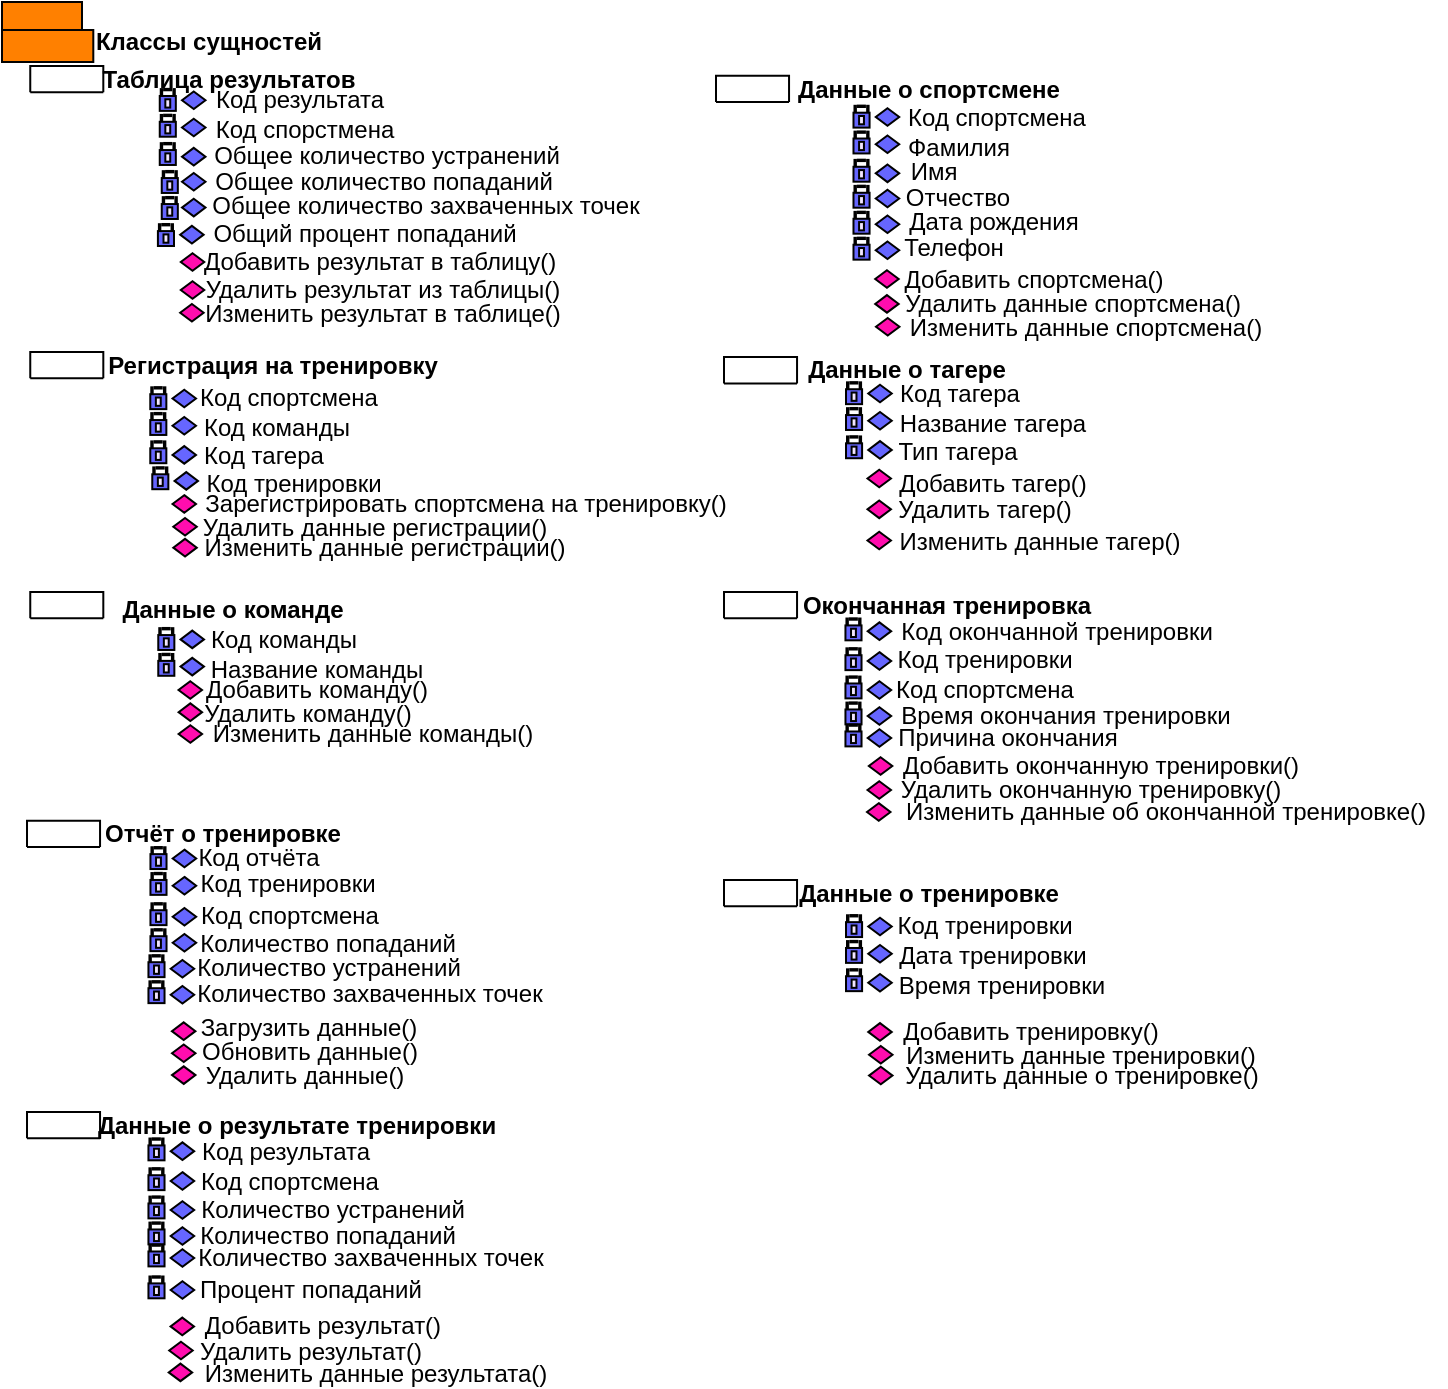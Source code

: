 <mxfile version="22.1.3" type="device">
  <diagram name="Страница — 1" id="du13KvHwxFnmX8syYrDg">
    <mxGraphModel dx="475" dy="277" grid="1" gridSize="10" guides="1" tooltips="1" connect="1" arrows="1" fold="1" page="1" pageScale="1" pageWidth="827" pageHeight="1169" math="0" shadow="0">
      <root>
        <mxCell id="0" />
        <mxCell id="1" parent="0" />
        <mxCell id="t_lvQAXSrkz3zCLCbLV4-18" value="" style="group;" parent="1" vertex="1" connectable="0">
          <mxGeometry x="332.913" y="1119.445" width="513.087" height="374.975" as="geometry" />
        </mxCell>
        <mxCell id="S_zDVJNGA_CVLj7sEiY8-103" value="" style="group" parent="t_lvQAXSrkz3zCLCbLV4-18" vertex="1" connectable="0">
          <mxGeometry x="-83.913" y="-80.445" width="597" height="455.42" as="geometry" />
        </mxCell>
        <mxCell id="S_zDVJNGA_CVLj7sEiY8-1" value="" style="shape=folder;fontStyle=1;spacingTop=10;tabWidth=40;tabHeight=14;tabPosition=left;html=1;whiteSpace=wrap;fillColor=#FF8000;strokeColor=#030201;" parent="S_zDVJNGA_CVLj7sEiY8-103" vertex="1">
          <mxGeometry y="-14" width="45.65" height="30" as="geometry" />
        </mxCell>
        <mxCell id="S_zDVJNGA_CVLj7sEiY8-2" value="Классы сущностей" style="text;align=center;fontStyle=1;verticalAlign=middle;spacingLeft=3;spacingRight=3;strokeColor=none;rotatable=0;points=[[0,0.5],[1,0.5]];portConstraint=eastwest;html=1;" parent="S_zDVJNGA_CVLj7sEiY8-103" vertex="1">
          <mxGeometry x="66.784" y="2.394" width="73.043" height="8.16" as="geometry" />
        </mxCell>
        <mxCell id="S_zDVJNGA_CVLj7sEiY8-7" value="" style="swimlane;fontStyle=0;childLayout=stackLayout;horizontal=1;startSize=30;fillColor=none;horizontalStack=0;resizeParent=1;resizeParentMax=0;resizeLast=0;collapsible=1;marginBottom=0;html=1;" parent="S_zDVJNGA_CVLj7sEiY8-103" vertex="1">
          <mxGeometry x="14.132" y="18.002" width="36.522" height="13.182" as="geometry" />
        </mxCell>
        <mxCell id="S_zDVJNGA_CVLj7sEiY8-11" value="Таблица результатов" style="text;align=center;fontStyle=1;verticalAlign=middle;spacingLeft=3;spacingRight=3;strokeColor=none;rotatable=0;points=[[0,0.5],[1,0.5]];portConstraint=eastwest;html=1;" parent="S_zDVJNGA_CVLj7sEiY8-103" vertex="1">
          <mxGeometry x="76.954" y="20.513" width="73.043" height="8.16" as="geometry" />
        </mxCell>
        <mxCell id="S_zDVJNGA_CVLj7sEiY8-33" value="" style="group" parent="S_zDVJNGA_CVLj7sEiY8-103" vertex="1" connectable="0">
          <mxGeometry x="63.913" y="30.445" width="515.567" height="122.935" as="geometry" />
        </mxCell>
        <mxCell id="S_zDVJNGA_CVLj7sEiY8-22" value="" style="rhombus;whiteSpace=wrap;html=1;fillColor=#6666FF;" parent="S_zDVJNGA_CVLj7sEiY8-33" vertex="1">
          <mxGeometry x="26.09" y="0.31" width="11.74" height="8.79" as="geometry" />
        </mxCell>
        <mxCell id="S_zDVJNGA_CVLj7sEiY8-23" value="Код результата" style="text;html=1;strokeColor=none;fillColor=none;align=center;verticalAlign=middle;whiteSpace=wrap;rounded=0;" parent="S_zDVJNGA_CVLj7sEiY8-33" vertex="1">
          <mxGeometry x="40.09" y="-0.07" width="90" height="10" as="geometry" />
        </mxCell>
        <mxCell id="S_zDVJNGA_CVLj7sEiY8-25" value="Код спорстмена" style="text;html=1;strokeColor=none;fillColor=none;align=center;verticalAlign=middle;whiteSpace=wrap;rounded=0;" parent="S_zDVJNGA_CVLj7sEiY8-33" vertex="1">
          <mxGeometry x="36" y="15.06" width="102.92" height="9.42" as="geometry" />
        </mxCell>
        <mxCell id="S_zDVJNGA_CVLj7sEiY8-28" value="Общее количество устранений" style="text;html=1;strokeColor=none;fillColor=none;align=center;verticalAlign=middle;whiteSpace=wrap;rounded=0;" parent="S_zDVJNGA_CVLj7sEiY8-33" vertex="1">
          <mxGeometry x="32.2" y="27.62" width="193" height="9.42" as="geometry" />
        </mxCell>
        <mxCell id="S_zDVJNGA_CVLj7sEiY8-30" value="Общее количество захваченных точек" style="text;html=1;strokeColor=none;fillColor=none;align=center;verticalAlign=middle;whiteSpace=wrap;rounded=0;" parent="S_zDVJNGA_CVLj7sEiY8-33" vertex="1">
          <mxGeometry x="36.3" y="52.96" width="223.7" height="9.42" as="geometry" />
        </mxCell>
        <mxCell id="S_zDVJNGA_CVLj7sEiY8-32" value="Общее количество попаданий" style="text;html=1;strokeColor=none;fillColor=none;align=center;verticalAlign=middle;whiteSpace=wrap;rounded=0;" parent="S_zDVJNGA_CVLj7sEiY8-33" vertex="1">
          <mxGeometry x="37.3" y="40.41" width="179.7" height="9.42" as="geometry" />
        </mxCell>
        <mxCell id="S_zDVJNGA_CVLj7sEiY8-111" value="" style="rhombus;whiteSpace=wrap;html=1;fillColor=#6666FF;" parent="S_zDVJNGA_CVLj7sEiY8-33" vertex="1">
          <mxGeometry x="26.09" y="13.93" width="11.74" height="8.79" as="geometry" />
        </mxCell>
        <mxCell id="S_zDVJNGA_CVLj7sEiY8-113" value="" style="rhombus;whiteSpace=wrap;html=1;fillColor=#6666FF;" parent="S_zDVJNGA_CVLj7sEiY8-33" vertex="1">
          <mxGeometry x="26.09" y="28.48" width="11.74" height="8.79" as="geometry" />
        </mxCell>
        <mxCell id="S_zDVJNGA_CVLj7sEiY8-114" value="" style="rhombus;whiteSpace=wrap;html=1;fillColor=#6666FF;" parent="S_zDVJNGA_CVLj7sEiY8-33" vertex="1">
          <mxGeometry x="26.09" y="41.04" width="11.74" height="8.79" as="geometry" />
        </mxCell>
        <mxCell id="S_zDVJNGA_CVLj7sEiY8-116" value="" style="rhombus;whiteSpace=wrap;html=1;fillColor=#6666FF;" parent="S_zDVJNGA_CVLj7sEiY8-33" vertex="1">
          <mxGeometry x="26.09" y="53.96" width="11.74" height="8.79" as="geometry" />
        </mxCell>
        <mxCell id="t_lvQAXSrkz3zCLCbLV4-7" value="" style="group;" parent="S_zDVJNGA_CVLj7sEiY8-33" vertex="1" connectable="0">
          <mxGeometry x="14.96" y="-0.98" width="8.04" height="10.98" as="geometry" />
        </mxCell>
        <mxCell id="t_lvQAXSrkz3zCLCbLV4-3" value="" style="rounded=0;whiteSpace=wrap;html=1;fillColor=#6666FF;" parent="t_lvQAXSrkz3zCLCbLV4-7" vertex="1">
          <mxGeometry x="0.502" y="0.081" width="0.703" height="3.726" as="geometry" />
        </mxCell>
        <mxCell id="t_lvQAXSrkz3zCLCbLV4-6" value="" style="rounded=0;whiteSpace=wrap;html=1;fillColor=#6666FF;" parent="t_lvQAXSrkz3zCLCbLV4-7" vertex="1">
          <mxGeometry x="6.834" y="0.081" width="0.703" height="3.726" as="geometry" />
        </mxCell>
        <mxCell id="0nJhWSmirSvb-6CgksDJ-2" value="" style="whiteSpace=wrap;html=1;fillColor=#6666FF;" parent="t_lvQAXSrkz3zCLCbLV4-7" vertex="1">
          <mxGeometry y="3.527" width="8.04" height="7.453" as="geometry" />
        </mxCell>
        <mxCell id="0nJhWSmirSvb-6CgksDJ-3" value="" style="whiteSpace=wrap;html=1;gradientColor=#E5CCFF;gradientDirection=east;" parent="t_lvQAXSrkz3zCLCbLV4-7" vertex="1">
          <mxGeometry x="2.802" y="5.181" width="2.437" height="4.146" as="geometry" />
        </mxCell>
        <mxCell id="t_lvQAXSrkz3zCLCbLV4-4" value="" style="rounded=0;whiteSpace=wrap;html=1;rotation=90;fillColor=#6666FF;" parent="t_lvQAXSrkz3zCLCbLV4-7" vertex="1">
          <mxGeometry x="3.602" y="-1.45" width="0.704" height="3.544" as="geometry" />
        </mxCell>
        <mxCell id="t_lvQAXSrkz3zCLCbLV4-26" value="" style="group;" parent="S_zDVJNGA_CVLj7sEiY8-33" vertex="1" connectable="0">
          <mxGeometry x="14.96" y="11.93" width="8.04" height="10.98" as="geometry" />
        </mxCell>
        <mxCell id="t_lvQAXSrkz3zCLCbLV4-27" value="" style="rounded=0;whiteSpace=wrap;html=1;fillColor=#6666FF;" parent="t_lvQAXSrkz3zCLCbLV4-26" vertex="1">
          <mxGeometry x="0.502" y="0.081" width="0.703" height="3.726" as="geometry" />
        </mxCell>
        <mxCell id="t_lvQAXSrkz3zCLCbLV4-28" value="" style="rounded=0;whiteSpace=wrap;html=1;fillColor=#6666FF;" parent="t_lvQAXSrkz3zCLCbLV4-26" vertex="1">
          <mxGeometry x="6.834" y="0.081" width="0.703" height="3.726" as="geometry" />
        </mxCell>
        <mxCell id="t_lvQAXSrkz3zCLCbLV4-29" value="" style="whiteSpace=wrap;html=1;fillColor=#6666FF;" parent="t_lvQAXSrkz3zCLCbLV4-26" vertex="1">
          <mxGeometry y="3.527" width="8.04" height="7.453" as="geometry" />
        </mxCell>
        <mxCell id="t_lvQAXSrkz3zCLCbLV4-30" value="" style="whiteSpace=wrap;html=1;gradientColor=#E5CCFF;gradientDirection=east;" parent="t_lvQAXSrkz3zCLCbLV4-26" vertex="1">
          <mxGeometry x="2.802" y="5.181" width="2.437" height="4.146" as="geometry" />
        </mxCell>
        <mxCell id="t_lvQAXSrkz3zCLCbLV4-31" value="" style="rounded=0;whiteSpace=wrap;html=1;rotation=90;fillColor=#6666FF;" parent="t_lvQAXSrkz3zCLCbLV4-26" vertex="1">
          <mxGeometry x="3.602" y="-1.45" width="0.704" height="3.544" as="geometry" />
        </mxCell>
        <mxCell id="t_lvQAXSrkz3zCLCbLV4-32" value="" style="group;" parent="S_zDVJNGA_CVLj7sEiY8-33" vertex="1" connectable="0">
          <mxGeometry x="14.96" y="26.06" width="8.04" height="10.98" as="geometry" />
        </mxCell>
        <mxCell id="t_lvQAXSrkz3zCLCbLV4-33" value="" style="rounded=0;whiteSpace=wrap;html=1;fillColor=#6666FF;" parent="t_lvQAXSrkz3zCLCbLV4-32" vertex="1">
          <mxGeometry x="0.502" y="0.081" width="0.703" height="3.726" as="geometry" />
        </mxCell>
        <mxCell id="t_lvQAXSrkz3zCLCbLV4-34" value="" style="rounded=0;whiteSpace=wrap;html=1;fillColor=#6666FF;" parent="t_lvQAXSrkz3zCLCbLV4-32" vertex="1">
          <mxGeometry x="6.834" y="0.081" width="0.703" height="3.726" as="geometry" />
        </mxCell>
        <mxCell id="t_lvQAXSrkz3zCLCbLV4-35" value="" style="whiteSpace=wrap;html=1;fillColor=#6666FF;" parent="t_lvQAXSrkz3zCLCbLV4-32" vertex="1">
          <mxGeometry y="3.527" width="8.04" height="7.453" as="geometry" />
        </mxCell>
        <mxCell id="t_lvQAXSrkz3zCLCbLV4-36" value="" style="whiteSpace=wrap;html=1;gradientColor=#E5CCFF;gradientDirection=east;" parent="t_lvQAXSrkz3zCLCbLV4-32" vertex="1">
          <mxGeometry x="2.802" y="5.181" width="2.437" height="4.146" as="geometry" />
        </mxCell>
        <mxCell id="t_lvQAXSrkz3zCLCbLV4-37" value="" style="rounded=0;whiteSpace=wrap;html=1;rotation=90;fillColor=#6666FF;" parent="t_lvQAXSrkz3zCLCbLV4-32" vertex="1">
          <mxGeometry x="3.602" y="-1.45" width="0.704" height="3.544" as="geometry" />
        </mxCell>
        <mxCell id="S_zDVJNGA_CVLj7sEiY8-26" value="" style="group" parent="S_zDVJNGA_CVLj7sEiY8-33" vertex="1" connectable="0">
          <mxGeometry x="293.089" y="-7.596" width="136.957" height="13.182" as="geometry" />
        </mxCell>
        <mxCell id="S_zDVJNGA_CVLj7sEiY8-12" value="" style="swimlane;fontStyle=0;childLayout=stackLayout;horizontal=1;startSize=30;fillColor=none;horizontalStack=0;resizeParent=1;resizeParentMax=0;resizeLast=0;collapsible=1;marginBottom=0;html=1;" parent="S_zDVJNGA_CVLj7sEiY8-26" vertex="1">
          <mxGeometry width="36.522" height="13.182" as="geometry" />
        </mxCell>
        <mxCell id="S_zDVJNGA_CVLj7sEiY8-47" value="Добавить спортсмена()" style="text;html=1;strokeColor=none;fillColor=none;align=center;verticalAlign=middle;whiteSpace=wrap;rounded=0;" parent="S_zDVJNGA_CVLj7sEiY8-33" vertex="1">
          <mxGeometry x="380.287" y="89.675" width="144.4" height="9.42" as="geometry" />
        </mxCell>
        <mxCell id="S_zDVJNGA_CVLj7sEiY8-124" value="" style="rhombus;whiteSpace=wrap;html=1;fillColor=#FF0DAE;" parent="S_zDVJNGA_CVLj7sEiY8-33" vertex="1">
          <mxGeometry x="372.69" y="89.68" width="11.74" height="8.79" as="geometry" />
        </mxCell>
        <mxCell id="S_zDVJNGA_CVLj7sEiY8-13" value="Данные о спортсмене" style="text;align=center;fontStyle=1;verticalAlign=middle;spacingLeft=3;spacingRight=3;strokeColor=none;rotatable=0;points=[[0,0.5],[1,0.5]];portConstraint=eastwest;html=1;" parent="S_zDVJNGA_CVLj7sEiY8-33" vertex="1">
          <mxGeometry x="362.572" y="-4.325" width="73.043" height="8.16" as="geometry" />
        </mxCell>
        <mxCell id="t_lvQAXSrkz3zCLCbLV4-55" value="" style="rhombus;whiteSpace=wrap;html=1;fillColor=#6666FF;" parent="S_zDVJNGA_CVLj7sEiY8-33" vertex="1">
          <mxGeometry x="372.96" y="8.67" width="11.74" height="8.79" as="geometry" />
        </mxCell>
        <mxCell id="t_lvQAXSrkz3zCLCbLV4-56" value="Код спортсмена" style="text;html=1;strokeColor=none;fillColor=none;align=center;verticalAlign=middle;whiteSpace=wrap;rounded=0;" parent="S_zDVJNGA_CVLj7sEiY8-33" vertex="1">
          <mxGeometry x="383.567" y="8.285" width="101" height="10" as="geometry" />
        </mxCell>
        <mxCell id="t_lvQAXSrkz3zCLCbLV4-57" value="Фамилия" style="text;html=1;strokeColor=none;fillColor=none;align=center;verticalAlign=middle;whiteSpace=wrap;rounded=0;" parent="S_zDVJNGA_CVLj7sEiY8-33" vertex="1">
          <mxGeometry x="379.867" y="23.415" width="68.7" height="9.42" as="geometry" />
        </mxCell>
        <mxCell id="t_lvQAXSrkz3zCLCbLV4-58" value="Имя" style="text;html=1;strokeColor=none;fillColor=none;align=center;verticalAlign=middle;whiteSpace=wrap;rounded=0;" parent="S_zDVJNGA_CVLj7sEiY8-33" vertex="1">
          <mxGeometry x="382.867" y="35.835" width="37.7" height="9.42" as="geometry" />
        </mxCell>
        <mxCell id="t_lvQAXSrkz3zCLCbLV4-59" value="Дата рождения" style="text;html=1;strokeColor=none;fillColor=none;align=center;verticalAlign=middle;whiteSpace=wrap;rounded=0;" parent="S_zDVJNGA_CVLj7sEiY8-33" vertex="1">
          <mxGeometry x="383.167" y="61.315" width="98.4" height="9.42" as="geometry" />
        </mxCell>
        <mxCell id="t_lvQAXSrkz3zCLCbLV4-60" value="Отчество" style="text;html=1;strokeColor=none;fillColor=none;align=center;verticalAlign=middle;whiteSpace=wrap;rounded=0;" parent="S_zDVJNGA_CVLj7sEiY8-33" vertex="1">
          <mxGeometry x="387.167" y="48.765" width="54.4" height="9.42" as="geometry" />
        </mxCell>
        <mxCell id="t_lvQAXSrkz3zCLCbLV4-61" value="" style="rhombus;whiteSpace=wrap;html=1;fillColor=#6666FF;" parent="S_zDVJNGA_CVLj7sEiY8-33" vertex="1">
          <mxGeometry x="372.96" y="22.29" width="11.74" height="8.79" as="geometry" />
        </mxCell>
        <mxCell id="t_lvQAXSrkz3zCLCbLV4-62" value="" style="rhombus;whiteSpace=wrap;html=1;fillColor=#6666FF;" parent="S_zDVJNGA_CVLj7sEiY8-33" vertex="1">
          <mxGeometry x="372.96" y="36.84" width="11.74" height="8.79" as="geometry" />
        </mxCell>
        <mxCell id="t_lvQAXSrkz3zCLCbLV4-63" value="" style="rhombus;whiteSpace=wrap;html=1;fillColor=#6666FF;" parent="S_zDVJNGA_CVLj7sEiY8-33" vertex="1">
          <mxGeometry x="372.96" y="49.4" width="11.74" height="8.79" as="geometry" />
        </mxCell>
        <mxCell id="t_lvQAXSrkz3zCLCbLV4-64" value="" style="rhombus;whiteSpace=wrap;html=1;fillColor=#6666FF;" parent="S_zDVJNGA_CVLj7sEiY8-33" vertex="1">
          <mxGeometry x="372.96" y="62.32" width="11.74" height="8.79" as="geometry" />
        </mxCell>
        <mxCell id="t_lvQAXSrkz3zCLCbLV4-65" value="" style="group;" parent="S_zDVJNGA_CVLj7sEiY8-33" vertex="1" connectable="0">
          <mxGeometry x="361.83" y="7.38" width="8.04" height="10.98" as="geometry" />
        </mxCell>
        <mxCell id="t_lvQAXSrkz3zCLCbLV4-66" value="" style="rounded=0;whiteSpace=wrap;html=1;fillColor=#6666FF;" parent="t_lvQAXSrkz3zCLCbLV4-65" vertex="1">
          <mxGeometry x="0.502" y="0.081" width="0.703" height="3.726" as="geometry" />
        </mxCell>
        <mxCell id="t_lvQAXSrkz3zCLCbLV4-67" value="" style="rounded=0;whiteSpace=wrap;html=1;fillColor=#6666FF;" parent="t_lvQAXSrkz3zCLCbLV4-65" vertex="1">
          <mxGeometry x="6.834" y="0.081" width="0.703" height="3.726" as="geometry" />
        </mxCell>
        <mxCell id="t_lvQAXSrkz3zCLCbLV4-68" value="" style="whiteSpace=wrap;html=1;fillColor=#6666FF;" parent="t_lvQAXSrkz3zCLCbLV4-65" vertex="1">
          <mxGeometry y="3.527" width="8.04" height="7.453" as="geometry" />
        </mxCell>
        <mxCell id="t_lvQAXSrkz3zCLCbLV4-69" value="" style="whiteSpace=wrap;html=1;gradientColor=#E5CCFF;gradientDirection=east;" parent="t_lvQAXSrkz3zCLCbLV4-65" vertex="1">
          <mxGeometry x="2.802" y="5.181" width="2.437" height="4.146" as="geometry" />
        </mxCell>
        <mxCell id="t_lvQAXSrkz3zCLCbLV4-70" value="" style="rounded=0;whiteSpace=wrap;html=1;rotation=90;fillColor=#6666FF;" parent="t_lvQAXSrkz3zCLCbLV4-65" vertex="1">
          <mxGeometry x="3.602" y="-1.45" width="0.704" height="3.544" as="geometry" />
        </mxCell>
        <mxCell id="t_lvQAXSrkz3zCLCbLV4-71" value="" style="group;" parent="S_zDVJNGA_CVLj7sEiY8-33" vertex="1" connectable="0">
          <mxGeometry x="361.83" y="20.29" width="8.04" height="10.98" as="geometry" />
        </mxCell>
        <mxCell id="t_lvQAXSrkz3zCLCbLV4-72" value="" style="rounded=0;whiteSpace=wrap;html=1;fillColor=#6666FF;" parent="t_lvQAXSrkz3zCLCbLV4-71" vertex="1">
          <mxGeometry x="0.502" y="0.081" width="0.703" height="3.726" as="geometry" />
        </mxCell>
        <mxCell id="t_lvQAXSrkz3zCLCbLV4-73" value="" style="rounded=0;whiteSpace=wrap;html=1;fillColor=#6666FF;" parent="t_lvQAXSrkz3zCLCbLV4-71" vertex="1">
          <mxGeometry x="6.834" y="0.081" width="0.703" height="3.726" as="geometry" />
        </mxCell>
        <mxCell id="t_lvQAXSrkz3zCLCbLV4-74" value="" style="whiteSpace=wrap;html=1;fillColor=#6666FF;" parent="t_lvQAXSrkz3zCLCbLV4-71" vertex="1">
          <mxGeometry y="3.527" width="8.04" height="7.453" as="geometry" />
        </mxCell>
        <mxCell id="t_lvQAXSrkz3zCLCbLV4-75" value="" style="whiteSpace=wrap;html=1;gradientColor=#E5CCFF;gradientDirection=east;" parent="t_lvQAXSrkz3zCLCbLV4-71" vertex="1">
          <mxGeometry x="2.802" y="5.181" width="2.437" height="4.146" as="geometry" />
        </mxCell>
        <mxCell id="t_lvQAXSrkz3zCLCbLV4-76" value="" style="rounded=0;whiteSpace=wrap;html=1;rotation=90;fillColor=#6666FF;" parent="t_lvQAXSrkz3zCLCbLV4-71" vertex="1">
          <mxGeometry x="3.602" y="-1.45" width="0.704" height="3.544" as="geometry" />
        </mxCell>
        <mxCell id="t_lvQAXSrkz3zCLCbLV4-77" value="" style="group;" parent="S_zDVJNGA_CVLj7sEiY8-33" vertex="1" connectable="0">
          <mxGeometry x="361.83" y="34.42" width="8.04" height="10.98" as="geometry" />
        </mxCell>
        <mxCell id="t_lvQAXSrkz3zCLCbLV4-78" value="" style="rounded=0;whiteSpace=wrap;html=1;fillColor=#6666FF;" parent="t_lvQAXSrkz3zCLCbLV4-77" vertex="1">
          <mxGeometry x="0.502" y="0.081" width="0.703" height="3.726" as="geometry" />
        </mxCell>
        <mxCell id="t_lvQAXSrkz3zCLCbLV4-79" value="" style="rounded=0;whiteSpace=wrap;html=1;fillColor=#6666FF;" parent="t_lvQAXSrkz3zCLCbLV4-77" vertex="1">
          <mxGeometry x="6.834" y="0.081" width="0.703" height="3.726" as="geometry" />
        </mxCell>
        <mxCell id="t_lvQAXSrkz3zCLCbLV4-80" value="" style="whiteSpace=wrap;html=1;fillColor=#6666FF;" parent="t_lvQAXSrkz3zCLCbLV4-77" vertex="1">
          <mxGeometry y="3.527" width="8.04" height="7.453" as="geometry" />
        </mxCell>
        <mxCell id="t_lvQAXSrkz3zCLCbLV4-81" value="" style="whiteSpace=wrap;html=1;gradientColor=#E5CCFF;gradientDirection=east;" parent="t_lvQAXSrkz3zCLCbLV4-77" vertex="1">
          <mxGeometry x="2.802" y="5.181" width="2.437" height="4.146" as="geometry" />
        </mxCell>
        <mxCell id="t_lvQAXSrkz3zCLCbLV4-82" value="" style="rounded=0;whiteSpace=wrap;html=1;rotation=90;fillColor=#6666FF;" parent="t_lvQAXSrkz3zCLCbLV4-77" vertex="1">
          <mxGeometry x="3.602" y="-1.45" width="0.704" height="3.544" as="geometry" />
        </mxCell>
        <mxCell id="t_lvQAXSrkz3zCLCbLV4-83" value="" style="group;" parent="S_zDVJNGA_CVLj7sEiY8-33" vertex="1" connectable="0">
          <mxGeometry x="361.83" y="47.42" width="8.04" height="10.98" as="geometry" />
        </mxCell>
        <mxCell id="t_lvQAXSrkz3zCLCbLV4-84" value="" style="rounded=0;whiteSpace=wrap;html=1;fillColor=#6666FF;" parent="t_lvQAXSrkz3zCLCbLV4-83" vertex="1">
          <mxGeometry x="0.502" y="0.081" width="0.703" height="3.726" as="geometry" />
        </mxCell>
        <mxCell id="t_lvQAXSrkz3zCLCbLV4-85" value="" style="rounded=0;whiteSpace=wrap;html=1;fillColor=#6666FF;" parent="t_lvQAXSrkz3zCLCbLV4-83" vertex="1">
          <mxGeometry x="6.834" y="0.081" width="0.703" height="3.726" as="geometry" />
        </mxCell>
        <mxCell id="t_lvQAXSrkz3zCLCbLV4-86" value="" style="whiteSpace=wrap;html=1;fillColor=#6666FF;" parent="t_lvQAXSrkz3zCLCbLV4-83" vertex="1">
          <mxGeometry y="3.527" width="8.04" height="7.453" as="geometry" />
        </mxCell>
        <mxCell id="t_lvQAXSrkz3zCLCbLV4-87" value="" style="whiteSpace=wrap;html=1;gradientColor=#E5CCFF;gradientDirection=east;" parent="t_lvQAXSrkz3zCLCbLV4-83" vertex="1">
          <mxGeometry x="2.802" y="5.181" width="2.437" height="4.146" as="geometry" />
        </mxCell>
        <mxCell id="t_lvQAXSrkz3zCLCbLV4-88" value="" style="rounded=0;whiteSpace=wrap;html=1;rotation=90;fillColor=#6666FF;" parent="t_lvQAXSrkz3zCLCbLV4-83" vertex="1">
          <mxGeometry x="3.602" y="-1.45" width="0.704" height="3.544" as="geometry" />
        </mxCell>
        <mxCell id="t_lvQAXSrkz3zCLCbLV4-89" value="" style="group;" parent="S_zDVJNGA_CVLj7sEiY8-33" vertex="1" connectable="0">
          <mxGeometry x="361.83" y="60.42" width="8.04" height="10.98" as="geometry" />
        </mxCell>
        <mxCell id="t_lvQAXSrkz3zCLCbLV4-90" value="" style="rounded=0;whiteSpace=wrap;html=1;fillColor=#6666FF;" parent="t_lvQAXSrkz3zCLCbLV4-89" vertex="1">
          <mxGeometry x="0.502" y="0.081" width="0.703" height="3.726" as="geometry" />
        </mxCell>
        <mxCell id="t_lvQAXSrkz3zCLCbLV4-91" value="" style="rounded=0;whiteSpace=wrap;html=1;fillColor=#6666FF;" parent="t_lvQAXSrkz3zCLCbLV4-89" vertex="1">
          <mxGeometry x="6.834" y="0.081" width="0.703" height="3.726" as="geometry" />
        </mxCell>
        <mxCell id="t_lvQAXSrkz3zCLCbLV4-92" value="" style="whiteSpace=wrap;html=1;fillColor=#6666FF;" parent="t_lvQAXSrkz3zCLCbLV4-89" vertex="1">
          <mxGeometry y="3.527" width="8.04" height="7.453" as="geometry" />
        </mxCell>
        <mxCell id="t_lvQAXSrkz3zCLCbLV4-93" value="" style="whiteSpace=wrap;html=1;gradientColor=#E5CCFF;gradientDirection=east;" parent="t_lvQAXSrkz3zCLCbLV4-89" vertex="1">
          <mxGeometry x="2.802" y="5.181" width="2.437" height="4.146" as="geometry" />
        </mxCell>
        <mxCell id="t_lvQAXSrkz3zCLCbLV4-94" value="" style="rounded=0;whiteSpace=wrap;html=1;rotation=90;fillColor=#6666FF;" parent="t_lvQAXSrkz3zCLCbLV4-89" vertex="1">
          <mxGeometry x="3.602" y="-1.45" width="0.704" height="3.544" as="geometry" />
        </mxCell>
        <mxCell id="t_lvQAXSrkz3zCLCbLV4-97" value="Удалить данные спортсмена()" style="text;html=1;strokeColor=none;fillColor=none;align=center;verticalAlign=middle;whiteSpace=wrap;rounded=0;" parent="S_zDVJNGA_CVLj7sEiY8-33" vertex="1">
          <mxGeometry x="373.487" y="102.095" width="197.4" height="9.42" as="geometry" />
        </mxCell>
        <mxCell id="t_lvQAXSrkz3zCLCbLV4-98" value="" style="rhombus;whiteSpace=wrap;html=1;fillColor=#FF0DAE;" parent="S_zDVJNGA_CVLj7sEiY8-33" vertex="1">
          <mxGeometry x="372.69" y="102.1" width="11.74" height="8.79" as="geometry" />
        </mxCell>
        <mxCell id="t_lvQAXSrkz3zCLCbLV4-100" value="Изменить данные спортсмена()" style="text;html=1;strokeColor=none;fillColor=none;align=center;verticalAlign=middle;whiteSpace=wrap;rounded=0;" parent="S_zDVJNGA_CVLj7sEiY8-33" vertex="1">
          <mxGeometry x="383.677" y="113.515" width="187.89" height="9.42" as="geometry" />
        </mxCell>
        <mxCell id="t_lvQAXSrkz3zCLCbLV4-101" value="" style="rhombus;whiteSpace=wrap;html=1;fillColor=#FF0DAE;" parent="S_zDVJNGA_CVLj7sEiY8-33" vertex="1">
          <mxGeometry x="373.08" y="113.52" width="11.74" height="8.79" as="geometry" />
        </mxCell>
        <mxCell id="j7ahaPnIbGIRaOLvSZIf-9" value="Телефон" style="text;html=1;strokeColor=none;fillColor=none;align=center;verticalAlign=middle;whiteSpace=wrap;rounded=0;" parent="S_zDVJNGA_CVLj7sEiY8-33" vertex="1">
          <mxGeometry x="383.167" y="74.295" width="58.4" height="9.42" as="geometry" />
        </mxCell>
        <mxCell id="j7ahaPnIbGIRaOLvSZIf-10" value="" style="rhombus;whiteSpace=wrap;html=1;fillColor=#6666FF;" parent="S_zDVJNGA_CVLj7sEiY8-33" vertex="1">
          <mxGeometry x="372.96" y="75.3" width="11.74" height="8.79" as="geometry" />
        </mxCell>
        <mxCell id="j7ahaPnIbGIRaOLvSZIf-11" value="" style="group;" parent="S_zDVJNGA_CVLj7sEiY8-33" vertex="1" connectable="0">
          <mxGeometry x="361.83" y="73.4" width="8.04" height="10.98" as="geometry" />
        </mxCell>
        <mxCell id="j7ahaPnIbGIRaOLvSZIf-12" value="" style="rounded=0;whiteSpace=wrap;html=1;fillColor=#6666FF;" parent="j7ahaPnIbGIRaOLvSZIf-11" vertex="1">
          <mxGeometry x="0.502" y="0.081" width="0.703" height="3.726" as="geometry" />
        </mxCell>
        <mxCell id="j7ahaPnIbGIRaOLvSZIf-13" value="" style="rounded=0;whiteSpace=wrap;html=1;fillColor=#6666FF;" parent="j7ahaPnIbGIRaOLvSZIf-11" vertex="1">
          <mxGeometry x="6.834" y="0.081" width="0.703" height="3.726" as="geometry" />
        </mxCell>
        <mxCell id="j7ahaPnIbGIRaOLvSZIf-14" value="" style="whiteSpace=wrap;html=1;fillColor=#6666FF;" parent="j7ahaPnIbGIRaOLvSZIf-11" vertex="1">
          <mxGeometry y="3.527" width="8.04" height="7.453" as="geometry" />
        </mxCell>
        <mxCell id="j7ahaPnIbGIRaOLvSZIf-15" value="" style="whiteSpace=wrap;html=1;gradientColor=#E5CCFF;gradientDirection=east;" parent="j7ahaPnIbGIRaOLvSZIf-11" vertex="1">
          <mxGeometry x="2.802" y="5.181" width="2.437" height="4.146" as="geometry" />
        </mxCell>
        <mxCell id="j7ahaPnIbGIRaOLvSZIf-16" value="" style="rounded=0;whiteSpace=wrap;html=1;rotation=90;fillColor=#6666FF;" parent="j7ahaPnIbGIRaOLvSZIf-11" vertex="1">
          <mxGeometry x="3.602" y="-1.45" width="0.704" height="3.544" as="geometry" />
        </mxCell>
        <mxCell id="S_zDVJNGA_CVLj7sEiY8-36" value="Добавить результат в таблицу()" style="text;html=1;strokeColor=none;fillColor=none;align=center;verticalAlign=middle;whiteSpace=wrap;rounded=0;" parent="S_zDVJNGA_CVLj7sEiY8-103" vertex="1">
          <mxGeometry x="97.69" y="111" width="182.31" height="9.42" as="geometry" />
        </mxCell>
        <mxCell id="S_zDVJNGA_CVLj7sEiY8-117" value="" style="rhombus;whiteSpace=wrap;html=1;fillColor=#FF0DAE;" parent="S_zDVJNGA_CVLj7sEiY8-103" vertex="1">
          <mxGeometry x="89.393" y="111.625" width="11.74" height="8.79" as="geometry" />
        </mxCell>
        <mxCell id="t_lvQAXSrkz3zCLCbLV4-53" value="" style="rhombus;whiteSpace=wrap;html=1;fillColor=#FF0DAE;" parent="S_zDVJNGA_CVLj7sEiY8-103" vertex="1">
          <mxGeometry x="89.083" y="137.005" width="11.74" height="8.79" as="geometry" />
        </mxCell>
        <mxCell id="t_lvQAXSrkz3zCLCbLV4-51" value="Удалить результат из таблицы()" style="text;html=1;strokeColor=none;fillColor=none;align=center;verticalAlign=middle;whiteSpace=wrap;rounded=0;" parent="S_zDVJNGA_CVLj7sEiY8-103" vertex="1">
          <mxGeometry x="92" y="124.99" width="197.31" height="9.42" as="geometry" />
        </mxCell>
        <mxCell id="t_lvQAXSrkz3zCLCbLV4-52" value="" style="rhombus;whiteSpace=wrap;html=1;fillColor=#FF0DAE;" parent="S_zDVJNGA_CVLj7sEiY8-103" vertex="1">
          <mxGeometry x="89.393" y="125.625" width="11.74" height="8.79" as="geometry" />
        </mxCell>
        <mxCell id="t_lvQAXSrkz3zCLCbLV4-54" value="Изменить результат в таблице()" style="text;html=1;strokeColor=none;fillColor=none;align=center;verticalAlign=middle;whiteSpace=wrap;rounded=0;" parent="S_zDVJNGA_CVLj7sEiY8-103" vertex="1">
          <mxGeometry x="96" y="137" width="189.31" height="9.42" as="geometry" />
        </mxCell>
        <mxCell id="j7ahaPnIbGIRaOLvSZIf-1" value="Общий процент попаданий" style="text;html=1;strokeColor=none;fillColor=none;align=center;verticalAlign=middle;whiteSpace=wrap;rounded=0;" parent="S_zDVJNGA_CVLj7sEiY8-103" vertex="1">
          <mxGeometry x="101.13" y="97.29" width="160.71" height="9.42" as="geometry" />
        </mxCell>
        <mxCell id="j7ahaPnIbGIRaOLvSZIf-2" value="" style="rhombus;whiteSpace=wrap;html=1;fillColor=#6666FF;" parent="S_zDVJNGA_CVLj7sEiY8-103" vertex="1">
          <mxGeometry x="89.083" y="97.925" width="11.74" height="8.79" as="geometry" />
        </mxCell>
        <mxCell id="j7ahaPnIbGIRaOLvSZIf-3" value="" style="group;" parent="S_zDVJNGA_CVLj7sEiY8-103" vertex="1" connectable="0">
          <mxGeometry x="77.953" y="97.025" width="8.04" height="10.98" as="geometry" />
        </mxCell>
        <mxCell id="j7ahaPnIbGIRaOLvSZIf-4" value="" style="rounded=0;whiteSpace=wrap;html=1;fillColor=#6666FF;" parent="j7ahaPnIbGIRaOLvSZIf-3" vertex="1">
          <mxGeometry x="0.502" y="0.081" width="0.703" height="3.726" as="geometry" />
        </mxCell>
        <mxCell id="j7ahaPnIbGIRaOLvSZIf-5" value="" style="rounded=0;whiteSpace=wrap;html=1;fillColor=#6666FF;" parent="j7ahaPnIbGIRaOLvSZIf-3" vertex="1">
          <mxGeometry x="6.834" y="0.081" width="0.703" height="3.726" as="geometry" />
        </mxCell>
        <mxCell id="j7ahaPnIbGIRaOLvSZIf-6" value="" style="whiteSpace=wrap;html=1;fillColor=#6666FF;" parent="j7ahaPnIbGIRaOLvSZIf-3" vertex="1">
          <mxGeometry y="3.527" width="8.04" height="7.453" as="geometry" />
        </mxCell>
        <mxCell id="j7ahaPnIbGIRaOLvSZIf-7" value="" style="whiteSpace=wrap;html=1;gradientColor=#E5CCFF;gradientDirection=east;" parent="j7ahaPnIbGIRaOLvSZIf-3" vertex="1">
          <mxGeometry x="2.802" y="5.181" width="2.437" height="4.146" as="geometry" />
        </mxCell>
        <mxCell id="j7ahaPnIbGIRaOLvSZIf-8" value="" style="rounded=0;whiteSpace=wrap;html=1;rotation=90;fillColor=#6666FF;" parent="j7ahaPnIbGIRaOLvSZIf-3" vertex="1">
          <mxGeometry x="3.602" y="-1.45" width="0.704" height="3.544" as="geometry" />
        </mxCell>
        <mxCell id="t_lvQAXSrkz3zCLCbLV4-174" value="" style="rhombus;whiteSpace=wrap;html=1;fillColor=#6666FF;" parent="S_zDVJNGA_CVLj7sEiY8-103" vertex="1">
          <mxGeometry x="85.263" y="179.875" width="11.74" height="8.79" as="geometry" />
        </mxCell>
        <mxCell id="t_lvQAXSrkz3zCLCbLV4-175" value="Код спортсмена" style="text;html=1;strokeColor=none;fillColor=none;align=center;verticalAlign=middle;whiteSpace=wrap;rounded=0;" parent="S_zDVJNGA_CVLj7sEiY8-103" vertex="1">
          <mxGeometry x="92.87" y="179.49" width="101" height="10" as="geometry" />
        </mxCell>
        <mxCell id="t_lvQAXSrkz3zCLCbLV4-176" value="Код команды" style="text;html=1;strokeColor=none;fillColor=none;align=center;verticalAlign=middle;whiteSpace=wrap;rounded=0;" parent="S_zDVJNGA_CVLj7sEiY8-103" vertex="1">
          <mxGeometry x="92.17" y="194.62" width="90.96" height="9.42" as="geometry" />
        </mxCell>
        <mxCell id="t_lvQAXSrkz3zCLCbLV4-177" value="Код тагера" style="text;html=1;strokeColor=none;fillColor=none;align=center;verticalAlign=middle;whiteSpace=wrap;rounded=0;" parent="S_zDVJNGA_CVLj7sEiY8-103" vertex="1">
          <mxGeometry x="96.38" y="208.04" width="69.96" height="9.42" as="geometry" />
        </mxCell>
        <mxCell id="t_lvQAXSrkz3zCLCbLV4-180" value="" style="rhombus;whiteSpace=wrap;html=1;fillColor=#6666FF;" parent="S_zDVJNGA_CVLj7sEiY8-103" vertex="1">
          <mxGeometry x="85.263" y="193.495" width="11.74" height="8.79" as="geometry" />
        </mxCell>
        <mxCell id="t_lvQAXSrkz3zCLCbLV4-181" value="" style="rhombus;whiteSpace=wrap;html=1;fillColor=#6666FF;" parent="S_zDVJNGA_CVLj7sEiY8-103" vertex="1">
          <mxGeometry x="85.263" y="208.045" width="11.74" height="8.79" as="geometry" />
        </mxCell>
        <mxCell id="t_lvQAXSrkz3zCLCbLV4-184" value="" style="group;" parent="S_zDVJNGA_CVLj7sEiY8-103" vertex="1" connectable="0">
          <mxGeometry x="74.133" y="178.585" width="8.04" height="10.98" as="geometry" />
        </mxCell>
        <mxCell id="t_lvQAXSrkz3zCLCbLV4-185" value="" style="rounded=0;whiteSpace=wrap;html=1;fillColor=#6666FF;" parent="t_lvQAXSrkz3zCLCbLV4-184" vertex="1">
          <mxGeometry x="0.502" y="0.081" width="0.703" height="3.726" as="geometry" />
        </mxCell>
        <mxCell id="t_lvQAXSrkz3zCLCbLV4-186" value="" style="rounded=0;whiteSpace=wrap;html=1;fillColor=#6666FF;" parent="t_lvQAXSrkz3zCLCbLV4-184" vertex="1">
          <mxGeometry x="6.834" y="0.081" width="0.703" height="3.726" as="geometry" />
        </mxCell>
        <mxCell id="t_lvQAXSrkz3zCLCbLV4-187" value="" style="whiteSpace=wrap;html=1;fillColor=#6666FF;" parent="t_lvQAXSrkz3zCLCbLV4-184" vertex="1">
          <mxGeometry y="3.527" width="8.04" height="7.453" as="geometry" />
        </mxCell>
        <mxCell id="t_lvQAXSrkz3zCLCbLV4-188" value="" style="whiteSpace=wrap;html=1;gradientColor=#E5CCFF;gradientDirection=east;" parent="t_lvQAXSrkz3zCLCbLV4-184" vertex="1">
          <mxGeometry x="2.802" y="5.181" width="2.437" height="4.146" as="geometry" />
        </mxCell>
        <mxCell id="t_lvQAXSrkz3zCLCbLV4-189" value="" style="rounded=0;whiteSpace=wrap;html=1;rotation=90;fillColor=#6666FF;" parent="t_lvQAXSrkz3zCLCbLV4-184" vertex="1">
          <mxGeometry x="3.602" y="-1.45" width="0.704" height="3.544" as="geometry" />
        </mxCell>
        <mxCell id="t_lvQAXSrkz3zCLCbLV4-190" value="" style="group;" parent="S_zDVJNGA_CVLj7sEiY8-103" vertex="1" connectable="0">
          <mxGeometry x="74.133" y="191.495" width="8.04" height="10.98" as="geometry" />
        </mxCell>
        <mxCell id="t_lvQAXSrkz3zCLCbLV4-191" value="" style="rounded=0;whiteSpace=wrap;html=1;fillColor=#6666FF;" parent="t_lvQAXSrkz3zCLCbLV4-190" vertex="1">
          <mxGeometry x="0.502" y="0.081" width="0.703" height="3.726" as="geometry" />
        </mxCell>
        <mxCell id="t_lvQAXSrkz3zCLCbLV4-192" value="" style="rounded=0;whiteSpace=wrap;html=1;fillColor=#6666FF;" parent="t_lvQAXSrkz3zCLCbLV4-190" vertex="1">
          <mxGeometry x="6.834" y="0.081" width="0.703" height="3.726" as="geometry" />
        </mxCell>
        <mxCell id="t_lvQAXSrkz3zCLCbLV4-193" value="" style="whiteSpace=wrap;html=1;fillColor=#6666FF;" parent="t_lvQAXSrkz3zCLCbLV4-190" vertex="1">
          <mxGeometry y="3.527" width="8.04" height="7.453" as="geometry" />
        </mxCell>
        <mxCell id="t_lvQAXSrkz3zCLCbLV4-194" value="" style="whiteSpace=wrap;html=1;gradientColor=#E5CCFF;gradientDirection=east;" parent="t_lvQAXSrkz3zCLCbLV4-190" vertex="1">
          <mxGeometry x="2.802" y="5.181" width="2.437" height="4.146" as="geometry" />
        </mxCell>
        <mxCell id="t_lvQAXSrkz3zCLCbLV4-195" value="" style="rounded=0;whiteSpace=wrap;html=1;rotation=90;fillColor=#6666FF;" parent="t_lvQAXSrkz3zCLCbLV4-190" vertex="1">
          <mxGeometry x="3.602" y="-1.45" width="0.704" height="3.544" as="geometry" />
        </mxCell>
        <mxCell id="t_lvQAXSrkz3zCLCbLV4-196" value="" style="group;" parent="S_zDVJNGA_CVLj7sEiY8-103" vertex="1" connectable="0">
          <mxGeometry x="74.133" y="205.625" width="8.04" height="10.98" as="geometry" />
        </mxCell>
        <mxCell id="t_lvQAXSrkz3zCLCbLV4-197" value="" style="rounded=0;whiteSpace=wrap;html=1;fillColor=#6666FF;" parent="t_lvQAXSrkz3zCLCbLV4-196" vertex="1">
          <mxGeometry x="0.502" y="0.081" width="0.703" height="3.726" as="geometry" />
        </mxCell>
        <mxCell id="t_lvQAXSrkz3zCLCbLV4-198" value="" style="rounded=0;whiteSpace=wrap;html=1;fillColor=#6666FF;" parent="t_lvQAXSrkz3zCLCbLV4-196" vertex="1">
          <mxGeometry x="6.834" y="0.081" width="0.703" height="3.726" as="geometry" />
        </mxCell>
        <mxCell id="t_lvQAXSrkz3zCLCbLV4-199" value="" style="whiteSpace=wrap;html=1;fillColor=#6666FF;" parent="t_lvQAXSrkz3zCLCbLV4-196" vertex="1">
          <mxGeometry y="3.527" width="8.04" height="7.453" as="geometry" />
        </mxCell>
        <mxCell id="t_lvQAXSrkz3zCLCbLV4-200" value="" style="whiteSpace=wrap;html=1;gradientColor=#E5CCFF;gradientDirection=east;" parent="t_lvQAXSrkz3zCLCbLV4-196" vertex="1">
          <mxGeometry x="2.802" y="5.181" width="2.437" height="4.146" as="geometry" />
        </mxCell>
        <mxCell id="t_lvQAXSrkz3zCLCbLV4-201" value="" style="rounded=0;whiteSpace=wrap;html=1;rotation=90;fillColor=#6666FF;" parent="t_lvQAXSrkz3zCLCbLV4-196" vertex="1">
          <mxGeometry x="3.602" y="-1.45" width="0.704" height="3.544" as="geometry" />
        </mxCell>
        <mxCell id="t_lvQAXSrkz3zCLCbLV4-214" value="Зарегистрировать спортсмена на тренировку()" style="text;html=1;strokeColor=none;fillColor=none;align=center;verticalAlign=middle;whiteSpace=wrap;rounded=0;" parent="S_zDVJNGA_CVLj7sEiY8-103" vertex="1">
          <mxGeometry x="95.13" y="232.58" width="274" height="9.42" as="geometry" />
        </mxCell>
        <mxCell id="t_lvQAXSrkz3zCLCbLV4-215" value="" style="rhombus;whiteSpace=wrap;html=1;fillColor=#FF0DAE;" parent="S_zDVJNGA_CVLj7sEiY8-103" vertex="1">
          <mxGeometry x="85.263" y="232.585" width="11.74" height="8.79" as="geometry" />
        </mxCell>
        <mxCell id="t_lvQAXSrkz3zCLCbLV4-216" value="Удалить данные регистрации()" style="text;html=1;strokeColor=none;fillColor=none;align=center;verticalAlign=middle;whiteSpace=wrap;rounded=0;" parent="S_zDVJNGA_CVLj7sEiY8-103" vertex="1">
          <mxGeometry x="88.32" y="244.0" width="196.88" height="9.42" as="geometry" />
        </mxCell>
        <mxCell id="t_lvQAXSrkz3zCLCbLV4-217" value="" style="rhombus;whiteSpace=wrap;html=1;fillColor=#FF0DAE;" parent="S_zDVJNGA_CVLj7sEiY8-103" vertex="1">
          <mxGeometry x="85.653" y="244.005" width="11.74" height="8.79" as="geometry" />
        </mxCell>
        <mxCell id="t_lvQAXSrkz3zCLCbLV4-218" value="Изменить данные регистрации()" style="text;html=1;strokeColor=none;fillColor=none;align=center;verticalAlign=middle;whiteSpace=wrap;rounded=0;" parent="S_zDVJNGA_CVLj7sEiY8-103" vertex="1">
          <mxGeometry x="92.87" y="254.42" width="196.88" height="9.42" as="geometry" />
        </mxCell>
        <mxCell id="t_lvQAXSrkz3zCLCbLV4-219" value="" style="rhombus;whiteSpace=wrap;html=1;fillColor=#FF0DAE;" parent="S_zDVJNGA_CVLj7sEiY8-103" vertex="1">
          <mxGeometry x="85.653" y="254.425" width="11.74" height="8.79" as="geometry" />
        </mxCell>
        <mxCell id="S_zDVJNGA_CVLj7sEiY8-15" value="Регистрация на тренировку" style="text;align=center;fontStyle=1;verticalAlign=middle;spacingLeft=3;spacingRight=3;strokeColor=none;rotatable=0;points=[[0,0.5],[1,0.5]];portConstraint=eastwest;html=1;" parent="S_zDVJNGA_CVLj7sEiY8-103" vertex="1">
          <mxGeometry x="98.728" y="163.511" width="73.043" height="8.16" as="geometry" />
        </mxCell>
        <mxCell id="S_zDVJNGA_CVLj7sEiY8-14" value="" style="swimlane;fontStyle=0;childLayout=stackLayout;horizontal=1;startSize=30;fillColor=none;horizontalStack=0;resizeParent=1;resizeParentMax=0;resizeLast=0;collapsible=1;marginBottom=0;html=1;" parent="S_zDVJNGA_CVLj7sEiY8-103" vertex="1">
          <mxGeometry x="14.132" y="161.0" width="36.522" height="13.182" as="geometry" />
        </mxCell>
        <mxCell id="bEHAt3TFjoWQjbAtPy3Z-78" value="Код тренировки" style="text;html=1;strokeColor=none;fillColor=none;align=center;verticalAlign=middle;whiteSpace=wrap;rounded=0;" parent="S_zDVJNGA_CVLj7sEiY8-103" vertex="1">
          <mxGeometry x="87.17" y="222.04" width="117.96" height="9.42" as="geometry" />
        </mxCell>
        <mxCell id="bEHAt3TFjoWQjbAtPy3Z-79" value="" style="rhombus;whiteSpace=wrap;html=1;fillColor=#6666FF;" parent="S_zDVJNGA_CVLj7sEiY8-103" vertex="1">
          <mxGeometry x="86.263" y="221.045" width="11.74" height="8.79" as="geometry" />
        </mxCell>
        <mxCell id="bEHAt3TFjoWQjbAtPy3Z-80" value="" style="group;" parent="S_zDVJNGA_CVLj7sEiY8-103" vertex="1" connectable="0">
          <mxGeometry x="75.133" y="218.625" width="8.04" height="10.98" as="geometry" />
        </mxCell>
        <mxCell id="bEHAt3TFjoWQjbAtPy3Z-81" value="" style="rounded=0;whiteSpace=wrap;html=1;fillColor=#6666FF;" parent="bEHAt3TFjoWQjbAtPy3Z-80" vertex="1">
          <mxGeometry x="0.502" y="0.081" width="0.703" height="3.726" as="geometry" />
        </mxCell>
        <mxCell id="bEHAt3TFjoWQjbAtPy3Z-82" value="" style="rounded=0;whiteSpace=wrap;html=1;fillColor=#6666FF;" parent="bEHAt3TFjoWQjbAtPy3Z-80" vertex="1">
          <mxGeometry x="6.834" y="0.081" width="0.703" height="3.726" as="geometry" />
        </mxCell>
        <mxCell id="bEHAt3TFjoWQjbAtPy3Z-83" value="" style="whiteSpace=wrap;html=1;fillColor=#6666FF;" parent="bEHAt3TFjoWQjbAtPy3Z-80" vertex="1">
          <mxGeometry y="3.527" width="8.04" height="7.453" as="geometry" />
        </mxCell>
        <mxCell id="bEHAt3TFjoWQjbAtPy3Z-84" value="" style="whiteSpace=wrap;html=1;gradientColor=#E5CCFF;gradientDirection=east;" parent="bEHAt3TFjoWQjbAtPy3Z-80" vertex="1">
          <mxGeometry x="2.802" y="5.181" width="2.437" height="4.146" as="geometry" />
        </mxCell>
        <mxCell id="bEHAt3TFjoWQjbAtPy3Z-85" value="" style="rounded=0;whiteSpace=wrap;html=1;rotation=90;fillColor=#6666FF;" parent="bEHAt3TFjoWQjbAtPy3Z-80" vertex="1">
          <mxGeometry x="3.602" y="-1.45" width="0.704" height="3.544" as="geometry" />
        </mxCell>
        <mxCell id="S_zDVJNGA_CVLj7sEiY8-16" value="" style="swimlane;fontStyle=0;childLayout=stackLayout;horizontal=1;startSize=30;fillColor=none;horizontalStack=0;resizeParent=1;resizeParentMax=0;resizeLast=0;collapsible=1;marginBottom=0;html=1;" parent="S_zDVJNGA_CVLj7sEiY8-103" vertex="1">
          <mxGeometry x="361.002" y="163.514" width="36.522" height="13.182" as="geometry" />
        </mxCell>
        <mxCell id="S_zDVJNGA_CVLj7sEiY8-17" value="Данные о тагере" style="text;align=center;fontStyle=1;verticalAlign=middle;spacingLeft=3;spacingRight=3;strokeColor=none;rotatable=0;points=[[0,0.5],[1,0.5]];portConstraint=eastwest;html=1;" parent="S_zDVJNGA_CVLj7sEiY8-103" vertex="1">
          <mxGeometry x="415.958" y="166.025" width="73.043" height="8.16" as="geometry" />
        </mxCell>
        <mxCell id="S_zDVJNGA_CVLj7sEiY8-69" value="Добавить тагер()" style="text;html=1;strokeColor=none;fillColor=none;align=center;verticalAlign=middle;whiteSpace=wrap;rounded=0;" parent="S_zDVJNGA_CVLj7sEiY8-103" vertex="1">
          <mxGeometry x="441.31" y="221.87" width="108.69" height="9.42" as="geometry" />
        </mxCell>
        <mxCell id="S_zDVJNGA_CVLj7sEiY8-74" value="Удалить тагер()" style="text;html=1;strokeColor=none;fillColor=none;align=center;verticalAlign=middle;whiteSpace=wrap;rounded=0;" parent="S_zDVJNGA_CVLj7sEiY8-103" vertex="1">
          <mxGeometry x="445.42" y="235.29" width="92.58" height="9.42" as="geometry" />
        </mxCell>
        <mxCell id="SzEKaijwu2Gwti07UpMi-2" value="" style="rhombus;whiteSpace=wrap;html=1;fillColor=#FF0DAE;" parent="S_zDVJNGA_CVLj7sEiY8-103" vertex="1">
          <mxGeometry x="432.743" y="219.865" width="11.74" height="8.79" as="geometry" />
        </mxCell>
        <mxCell id="SzEKaijwu2Gwti07UpMi-3" value="" style="rhombus;whiteSpace=wrap;html=1;fillColor=#FF0DAE;" parent="S_zDVJNGA_CVLj7sEiY8-103" vertex="1">
          <mxGeometry x="432.743" y="235.285" width="11.74" height="8.79" as="geometry" />
        </mxCell>
        <mxCell id="t_lvQAXSrkz3zCLCbLV4-221" value="" style="rhombus;whiteSpace=wrap;html=1;fillColor=#6666FF;" parent="S_zDVJNGA_CVLj7sEiY8-103" vertex="1">
          <mxGeometry x="433.133" y="177.385" width="11.74" height="8.79" as="geometry" />
        </mxCell>
        <mxCell id="t_lvQAXSrkz3zCLCbLV4-222" value="Код тагера" style="text;html=1;strokeColor=none;fillColor=none;align=center;verticalAlign=middle;whiteSpace=wrap;rounded=0;" parent="S_zDVJNGA_CVLj7sEiY8-103" vertex="1">
          <mxGeometry x="437.74" y="177" width="82.26" height="10" as="geometry" />
        </mxCell>
        <mxCell id="t_lvQAXSrkz3zCLCbLV4-223" value="Название тагера" style="text;html=1;strokeColor=none;fillColor=none;align=center;verticalAlign=middle;whiteSpace=wrap;rounded=0;" parent="S_zDVJNGA_CVLj7sEiY8-103" vertex="1">
          <mxGeometry x="440.04" y="192.13" width="110.96" height="9.42" as="geometry" />
        </mxCell>
        <mxCell id="t_lvQAXSrkz3zCLCbLV4-224" value="Тип тагера" style="text;html=1;strokeColor=none;fillColor=none;align=center;verticalAlign=middle;whiteSpace=wrap;rounded=0;" parent="S_zDVJNGA_CVLj7sEiY8-103" vertex="1">
          <mxGeometry x="419.04" y="206.55" width="117.96" height="9.42" as="geometry" />
        </mxCell>
        <mxCell id="t_lvQAXSrkz3zCLCbLV4-225" value="" style="rhombus;whiteSpace=wrap;html=1;fillColor=#6666FF;" parent="S_zDVJNGA_CVLj7sEiY8-103" vertex="1">
          <mxGeometry x="433.133" y="191.005" width="11.74" height="8.79" as="geometry" />
        </mxCell>
        <mxCell id="t_lvQAXSrkz3zCLCbLV4-226" value="" style="rhombus;whiteSpace=wrap;html=1;fillColor=#6666FF;" parent="S_zDVJNGA_CVLj7sEiY8-103" vertex="1">
          <mxGeometry x="433.133" y="205.555" width="11.74" height="8.79" as="geometry" />
        </mxCell>
        <mxCell id="t_lvQAXSrkz3zCLCbLV4-227" value="" style="group;" parent="S_zDVJNGA_CVLj7sEiY8-103" vertex="1" connectable="0">
          <mxGeometry x="422.003" y="176.095" width="8.04" height="10.98" as="geometry" />
        </mxCell>
        <mxCell id="t_lvQAXSrkz3zCLCbLV4-228" value="" style="rounded=0;whiteSpace=wrap;html=1;fillColor=#6666FF;" parent="t_lvQAXSrkz3zCLCbLV4-227" vertex="1">
          <mxGeometry x="0.502" y="0.081" width="0.703" height="3.726" as="geometry" />
        </mxCell>
        <mxCell id="t_lvQAXSrkz3zCLCbLV4-229" value="" style="rounded=0;whiteSpace=wrap;html=1;fillColor=#6666FF;" parent="t_lvQAXSrkz3zCLCbLV4-227" vertex="1">
          <mxGeometry x="6.834" y="0.081" width="0.703" height="3.726" as="geometry" />
        </mxCell>
        <mxCell id="t_lvQAXSrkz3zCLCbLV4-230" value="" style="whiteSpace=wrap;html=1;fillColor=#6666FF;" parent="t_lvQAXSrkz3zCLCbLV4-227" vertex="1">
          <mxGeometry y="3.527" width="8.04" height="7.453" as="geometry" />
        </mxCell>
        <mxCell id="t_lvQAXSrkz3zCLCbLV4-231" value="" style="whiteSpace=wrap;html=1;gradientColor=#E5CCFF;gradientDirection=east;" parent="t_lvQAXSrkz3zCLCbLV4-227" vertex="1">
          <mxGeometry x="2.802" y="5.181" width="2.437" height="4.146" as="geometry" />
        </mxCell>
        <mxCell id="t_lvQAXSrkz3zCLCbLV4-232" value="" style="rounded=0;whiteSpace=wrap;html=1;rotation=90;fillColor=#6666FF;" parent="t_lvQAXSrkz3zCLCbLV4-227" vertex="1">
          <mxGeometry x="3.602" y="-1.45" width="0.704" height="3.544" as="geometry" />
        </mxCell>
        <mxCell id="t_lvQAXSrkz3zCLCbLV4-233" value="" style="group;" parent="S_zDVJNGA_CVLj7sEiY8-103" vertex="1" connectable="0">
          <mxGeometry x="422.003" y="189.005" width="8.04" height="10.98" as="geometry" />
        </mxCell>
        <mxCell id="t_lvQAXSrkz3zCLCbLV4-234" value="" style="rounded=0;whiteSpace=wrap;html=1;fillColor=#6666FF;" parent="t_lvQAXSrkz3zCLCbLV4-233" vertex="1">
          <mxGeometry x="0.502" y="0.081" width="0.703" height="3.726" as="geometry" />
        </mxCell>
        <mxCell id="t_lvQAXSrkz3zCLCbLV4-235" value="" style="rounded=0;whiteSpace=wrap;html=1;fillColor=#6666FF;" parent="t_lvQAXSrkz3zCLCbLV4-233" vertex="1">
          <mxGeometry x="6.834" y="0.081" width="0.703" height="3.726" as="geometry" />
        </mxCell>
        <mxCell id="t_lvQAXSrkz3zCLCbLV4-236" value="" style="whiteSpace=wrap;html=1;fillColor=#6666FF;" parent="t_lvQAXSrkz3zCLCbLV4-233" vertex="1">
          <mxGeometry y="3.527" width="8.04" height="7.453" as="geometry" />
        </mxCell>
        <mxCell id="t_lvQAXSrkz3zCLCbLV4-237" value="" style="whiteSpace=wrap;html=1;gradientColor=#E5CCFF;gradientDirection=east;" parent="t_lvQAXSrkz3zCLCbLV4-233" vertex="1">
          <mxGeometry x="2.802" y="5.181" width="2.437" height="4.146" as="geometry" />
        </mxCell>
        <mxCell id="t_lvQAXSrkz3zCLCbLV4-238" value="" style="rounded=0;whiteSpace=wrap;html=1;rotation=90;fillColor=#6666FF;" parent="t_lvQAXSrkz3zCLCbLV4-233" vertex="1">
          <mxGeometry x="3.602" y="-1.45" width="0.704" height="3.544" as="geometry" />
        </mxCell>
        <mxCell id="t_lvQAXSrkz3zCLCbLV4-239" value="" style="group;" parent="S_zDVJNGA_CVLj7sEiY8-103" vertex="1" connectable="0">
          <mxGeometry x="422.003" y="203.135" width="8.04" height="10.98" as="geometry" />
        </mxCell>
        <mxCell id="t_lvQAXSrkz3zCLCbLV4-240" value="" style="rounded=0;whiteSpace=wrap;html=1;fillColor=#6666FF;" parent="t_lvQAXSrkz3zCLCbLV4-239" vertex="1">
          <mxGeometry x="0.502" y="0.081" width="0.703" height="3.726" as="geometry" />
        </mxCell>
        <mxCell id="t_lvQAXSrkz3zCLCbLV4-241" value="" style="rounded=0;whiteSpace=wrap;html=1;fillColor=#6666FF;" parent="t_lvQAXSrkz3zCLCbLV4-239" vertex="1">
          <mxGeometry x="6.834" y="0.081" width="0.703" height="3.726" as="geometry" />
        </mxCell>
        <mxCell id="t_lvQAXSrkz3zCLCbLV4-242" value="" style="whiteSpace=wrap;html=1;fillColor=#6666FF;" parent="t_lvQAXSrkz3zCLCbLV4-239" vertex="1">
          <mxGeometry y="3.527" width="8.04" height="7.453" as="geometry" />
        </mxCell>
        <mxCell id="t_lvQAXSrkz3zCLCbLV4-243" value="" style="whiteSpace=wrap;html=1;gradientColor=#E5CCFF;gradientDirection=east;" parent="t_lvQAXSrkz3zCLCbLV4-239" vertex="1">
          <mxGeometry x="2.802" y="5.181" width="2.437" height="4.146" as="geometry" />
        </mxCell>
        <mxCell id="t_lvQAXSrkz3zCLCbLV4-244" value="" style="rounded=0;whiteSpace=wrap;html=1;rotation=90;fillColor=#6666FF;" parent="t_lvQAXSrkz3zCLCbLV4-239" vertex="1">
          <mxGeometry x="3.602" y="-1.45" width="0.704" height="3.544" as="geometry" />
        </mxCell>
        <mxCell id="t_lvQAXSrkz3zCLCbLV4-247" value="Изменить данные тагер()" style="text;html=1;strokeColor=none;fillColor=none;align=center;verticalAlign=middle;whiteSpace=wrap;rounded=0;" parent="S_zDVJNGA_CVLj7sEiY8-103" vertex="1">
          <mxGeometry x="441" y="250.86" width="156" height="9.42" as="geometry" />
        </mxCell>
        <mxCell id="t_lvQAXSrkz3zCLCbLV4-248" value="" style="rhombus;whiteSpace=wrap;html=1;fillColor=#FF0DAE;" parent="S_zDVJNGA_CVLj7sEiY8-103" vertex="1">
          <mxGeometry x="432.743" y="250.865" width="11.74" height="8.79" as="geometry" />
        </mxCell>
        <mxCell id="SzEKaijwu2Gwti07UpMi-10" value="" style="rhombus;whiteSpace=wrap;html=1;fillColor=#FF0DAE;" parent="S_zDVJNGA_CVLj7sEiY8-103" vertex="1">
          <mxGeometry x="88.303" y="347.625" width="11.74" height="8.79" as="geometry" />
        </mxCell>
        <mxCell id="S_zDVJNGA_CVLj7sEiY8-20" value="" style="swimlane;fontStyle=0;childLayout=stackLayout;horizontal=1;startSize=30;fillColor=none;horizontalStack=0;resizeParent=1;resizeParentMax=0;resizeLast=0;collapsible=1;marginBottom=0;html=1;" parent="S_zDVJNGA_CVLj7sEiY8-103" vertex="1">
          <mxGeometry x="14.132" y="281.002" width="36.522" height="13.182" as="geometry" />
        </mxCell>
        <mxCell id="S_zDVJNGA_CVLj7sEiY8-21" value="Данные о команде" style="text;align=center;fontStyle=1;verticalAlign=middle;spacingLeft=3;spacingRight=3;strokeColor=none;rotatable=0;points=[[0,0.5],[1,0.5]];portConstraint=eastwest;html=1;" parent="S_zDVJNGA_CVLj7sEiY8-103" vertex="1">
          <mxGeometry x="78.088" y="285.513" width="73.043" height="8.16" as="geometry" />
        </mxCell>
        <mxCell id="S_zDVJNGA_CVLj7sEiY8-79" value="Добавить команду()" style="text;html=1;strokeColor=none;fillColor=none;align=center;verticalAlign=middle;whiteSpace=wrap;rounded=0;" parent="S_zDVJNGA_CVLj7sEiY8-103" vertex="1">
          <mxGeometry x="97.56" y="325" width="119.17" height="9.42" as="geometry" />
        </mxCell>
        <mxCell id="S_zDVJNGA_CVLj7sEiY8-81" value="Удалить команду()" style="text;html=1;strokeColor=none;fillColor=none;align=center;verticalAlign=middle;whiteSpace=wrap;rounded=0;" parent="S_zDVJNGA_CVLj7sEiY8-103" vertex="1">
          <mxGeometry x="91.87" y="337.2" width="121.52" height="9.42" as="geometry" />
        </mxCell>
        <mxCell id="S_zDVJNGA_CVLj7sEiY8-82" value="Изменить данные команды()" style="text;html=1;strokeColor=none;fillColor=none;align=center;verticalAlign=middle;whiteSpace=wrap;rounded=0;fontStyle=0" parent="S_zDVJNGA_CVLj7sEiY8-103" vertex="1">
          <mxGeometry x="93.17" y="347.62" width="184.77" height="9.42" as="geometry" />
        </mxCell>
        <mxCell id="SzEKaijwu2Gwti07UpMi-6" value="" style="rhombus;whiteSpace=wrap;html=1;fillColor=#FF0DAE;" parent="S_zDVJNGA_CVLj7sEiY8-103" vertex="1">
          <mxGeometry x="88.263" y="325.635" width="11.74" height="8.79" as="geometry" />
        </mxCell>
        <mxCell id="SzEKaijwu2Gwti07UpMi-7" value="" style="rhombus;whiteSpace=wrap;html=1;fillColor=#FF0DAE;" parent="S_zDVJNGA_CVLj7sEiY8-103" vertex="1">
          <mxGeometry x="88.303" y="336.675" width="11.74" height="8.79" as="geometry" />
        </mxCell>
        <mxCell id="t_lvQAXSrkz3zCLCbLV4-250" value="" style="rhombus;whiteSpace=wrap;html=1;fillColor=#6666FF;" parent="S_zDVJNGA_CVLj7sEiY8-103" vertex="1">
          <mxGeometry x="89.263" y="300.295" width="11.74" height="8.79" as="geometry" />
        </mxCell>
        <mxCell id="t_lvQAXSrkz3zCLCbLV4-251" value="Код команды" style="text;html=1;strokeColor=none;fillColor=none;align=center;verticalAlign=middle;whiteSpace=wrap;rounded=0;" parent="S_zDVJNGA_CVLj7sEiY8-103" vertex="1">
          <mxGeometry x="99.87" y="299.91" width="82.26" height="10" as="geometry" />
        </mxCell>
        <mxCell id="t_lvQAXSrkz3zCLCbLV4-252" value="Название команды" style="text;html=1;strokeColor=none;fillColor=none;align=center;verticalAlign=middle;whiteSpace=wrap;rounded=0;" parent="S_zDVJNGA_CVLj7sEiY8-103" vertex="1">
          <mxGeometry x="98.17" y="315.04" width="118.96" height="9.42" as="geometry" />
        </mxCell>
        <mxCell id="t_lvQAXSrkz3zCLCbLV4-254" value="" style="rhombus;whiteSpace=wrap;html=1;fillColor=#6666FF;" parent="S_zDVJNGA_CVLj7sEiY8-103" vertex="1">
          <mxGeometry x="89.263" y="313.915" width="11.74" height="8.79" as="geometry" />
        </mxCell>
        <mxCell id="t_lvQAXSrkz3zCLCbLV4-256" value="" style="group;" parent="S_zDVJNGA_CVLj7sEiY8-103" vertex="1" connectable="0">
          <mxGeometry x="78.133" y="299.005" width="8.04" height="10.98" as="geometry" />
        </mxCell>
        <mxCell id="t_lvQAXSrkz3zCLCbLV4-257" value="" style="rounded=0;whiteSpace=wrap;html=1;fillColor=#6666FF;" parent="t_lvQAXSrkz3zCLCbLV4-256" vertex="1">
          <mxGeometry x="0.502" y="0.081" width="0.703" height="3.726" as="geometry" />
        </mxCell>
        <mxCell id="t_lvQAXSrkz3zCLCbLV4-258" value="" style="rounded=0;whiteSpace=wrap;html=1;fillColor=#6666FF;" parent="t_lvQAXSrkz3zCLCbLV4-256" vertex="1">
          <mxGeometry x="6.834" y="0.081" width="0.703" height="3.726" as="geometry" />
        </mxCell>
        <mxCell id="t_lvQAXSrkz3zCLCbLV4-259" value="" style="whiteSpace=wrap;html=1;fillColor=#6666FF;" parent="t_lvQAXSrkz3zCLCbLV4-256" vertex="1">
          <mxGeometry y="3.527" width="8.04" height="7.453" as="geometry" />
        </mxCell>
        <mxCell id="t_lvQAXSrkz3zCLCbLV4-260" value="" style="whiteSpace=wrap;html=1;gradientColor=#E5CCFF;gradientDirection=east;" parent="t_lvQAXSrkz3zCLCbLV4-256" vertex="1">
          <mxGeometry x="2.802" y="5.181" width="2.437" height="4.146" as="geometry" />
        </mxCell>
        <mxCell id="t_lvQAXSrkz3zCLCbLV4-261" value="" style="rounded=0;whiteSpace=wrap;html=1;rotation=90;fillColor=#6666FF;" parent="t_lvQAXSrkz3zCLCbLV4-256" vertex="1">
          <mxGeometry x="3.602" y="-1.45" width="0.704" height="3.544" as="geometry" />
        </mxCell>
        <mxCell id="t_lvQAXSrkz3zCLCbLV4-262" value="" style="group;" parent="S_zDVJNGA_CVLj7sEiY8-103" vertex="1" connectable="0">
          <mxGeometry x="78.133" y="311.915" width="8.04" height="10.98" as="geometry" />
        </mxCell>
        <mxCell id="t_lvQAXSrkz3zCLCbLV4-263" value="" style="rounded=0;whiteSpace=wrap;html=1;fillColor=#6666FF;" parent="t_lvQAXSrkz3zCLCbLV4-262" vertex="1">
          <mxGeometry x="0.502" y="0.081" width="0.703" height="3.726" as="geometry" />
        </mxCell>
        <mxCell id="t_lvQAXSrkz3zCLCbLV4-264" value="" style="rounded=0;whiteSpace=wrap;html=1;fillColor=#6666FF;" parent="t_lvQAXSrkz3zCLCbLV4-262" vertex="1">
          <mxGeometry x="6.834" y="0.081" width="0.703" height="3.726" as="geometry" />
        </mxCell>
        <mxCell id="t_lvQAXSrkz3zCLCbLV4-265" value="" style="whiteSpace=wrap;html=1;fillColor=#6666FF;" parent="t_lvQAXSrkz3zCLCbLV4-262" vertex="1">
          <mxGeometry y="3.527" width="8.04" height="7.453" as="geometry" />
        </mxCell>
        <mxCell id="t_lvQAXSrkz3zCLCbLV4-266" value="" style="whiteSpace=wrap;html=1;gradientColor=#E5CCFF;gradientDirection=east;" parent="t_lvQAXSrkz3zCLCbLV4-262" vertex="1">
          <mxGeometry x="2.802" y="5.181" width="2.437" height="4.146" as="geometry" />
        </mxCell>
        <mxCell id="t_lvQAXSrkz3zCLCbLV4-267" value="" style="rounded=0;whiteSpace=wrap;html=1;rotation=90;fillColor=#6666FF;" parent="t_lvQAXSrkz3zCLCbLV4-262" vertex="1">
          <mxGeometry x="3.602" y="-1.45" width="0.704" height="3.544" as="geometry" />
        </mxCell>
        <mxCell id="t_lvQAXSrkz3zCLCbLV4-39" value="" style="group;" parent="1" vertex="1" connectable="0">
          <mxGeometry x="328.873" y="1109.505" width="8.04" height="10.98" as="geometry" />
        </mxCell>
        <mxCell id="t_lvQAXSrkz3zCLCbLV4-40" value="" style="rounded=0;whiteSpace=wrap;html=1;fillColor=#6666FF;" parent="t_lvQAXSrkz3zCLCbLV4-39" vertex="1">
          <mxGeometry x="0.502" y="0.081" width="0.703" height="3.726" as="geometry" />
        </mxCell>
        <mxCell id="t_lvQAXSrkz3zCLCbLV4-41" value="" style="rounded=0;whiteSpace=wrap;html=1;fillColor=#6666FF;" parent="t_lvQAXSrkz3zCLCbLV4-39" vertex="1">
          <mxGeometry x="6.834" y="0.081" width="0.703" height="3.726" as="geometry" />
        </mxCell>
        <mxCell id="t_lvQAXSrkz3zCLCbLV4-42" value="" style="whiteSpace=wrap;html=1;fillColor=#6666FF;" parent="t_lvQAXSrkz3zCLCbLV4-39" vertex="1">
          <mxGeometry y="3.527" width="8.04" height="7.453" as="geometry" />
        </mxCell>
        <mxCell id="t_lvQAXSrkz3zCLCbLV4-43" value="" style="whiteSpace=wrap;html=1;gradientColor=#E5CCFF;gradientDirection=east;" parent="t_lvQAXSrkz3zCLCbLV4-39" vertex="1">
          <mxGeometry x="2.802" y="5.181" width="2.437" height="4.146" as="geometry" />
        </mxCell>
        <mxCell id="t_lvQAXSrkz3zCLCbLV4-44" value="" style="rounded=0;whiteSpace=wrap;html=1;rotation=90;fillColor=#6666FF;" parent="t_lvQAXSrkz3zCLCbLV4-39" vertex="1">
          <mxGeometry x="3.602" y="-1.45" width="0.704" height="3.544" as="geometry" />
        </mxCell>
        <mxCell id="t_lvQAXSrkz3zCLCbLV4-45" value="" style="group;" parent="1" vertex="1" connectable="0">
          <mxGeometry x="328.873" y="1122.505" width="8.04" height="10.98" as="geometry" />
        </mxCell>
        <mxCell id="t_lvQAXSrkz3zCLCbLV4-46" value="" style="rounded=0;whiteSpace=wrap;html=1;fillColor=#6666FF;" parent="t_lvQAXSrkz3zCLCbLV4-45" vertex="1">
          <mxGeometry x="0.502" y="0.081" width="0.703" height="3.726" as="geometry" />
        </mxCell>
        <mxCell id="t_lvQAXSrkz3zCLCbLV4-47" value="" style="rounded=0;whiteSpace=wrap;html=1;fillColor=#6666FF;" parent="t_lvQAXSrkz3zCLCbLV4-45" vertex="1">
          <mxGeometry x="6.834" y="0.081" width="0.703" height="3.726" as="geometry" />
        </mxCell>
        <mxCell id="t_lvQAXSrkz3zCLCbLV4-48" value="" style="whiteSpace=wrap;html=1;fillColor=#6666FF;" parent="t_lvQAXSrkz3zCLCbLV4-45" vertex="1">
          <mxGeometry y="3.527" width="8.04" height="7.453" as="geometry" />
        </mxCell>
        <mxCell id="t_lvQAXSrkz3zCLCbLV4-49" value="" style="whiteSpace=wrap;html=1;gradientColor=#E5CCFF;gradientDirection=east;" parent="t_lvQAXSrkz3zCLCbLV4-45" vertex="1">
          <mxGeometry x="2.802" y="5.181" width="2.437" height="4.146" as="geometry" />
        </mxCell>
        <mxCell id="t_lvQAXSrkz3zCLCbLV4-50" value="" style="rounded=0;whiteSpace=wrap;html=1;rotation=90;fillColor=#6666FF;" parent="t_lvQAXSrkz3zCLCbLV4-45" vertex="1">
          <mxGeometry x="3.602" y="-1.45" width="0.704" height="3.544" as="geometry" />
        </mxCell>
        <mxCell id="S_zDVJNGA_CVLj7sEiY8-18" value="" style="swimlane;fontStyle=0;childLayout=stackLayout;horizontal=1;startSize=30;fillColor=none;horizontalStack=0;resizeParent=1;resizeParentMax=0;resizeLast=0;collapsible=1;marginBottom=0;html=1;" parent="1" vertex="1">
          <mxGeometry x="610.004" y="1320.003" width="36.522" height="13.182" as="geometry" />
        </mxCell>
        <mxCell id="S_zDVJNGA_CVLj7sEiY8-19" value="Окончанная тренировка" style="text;align=center;fontStyle=1;verticalAlign=middle;spacingLeft=3;spacingRight=3;strokeColor=none;rotatable=0;points=[[0,0.5],[1,0.5]];portConstraint=eastwest;html=1;" parent="1" vertex="1">
          <mxGeometry x="684.465" y="1322.514" width="73.043" height="8.16" as="geometry" />
        </mxCell>
        <mxCell id="t_lvQAXSrkz3zCLCbLV4-299" value="Код тренировки" style="text;html=1;strokeColor=none;fillColor=none;align=center;verticalAlign=middle;whiteSpace=wrap;rounded=0;" parent="1" vertex="1">
          <mxGeometry x="680.76" y="1349.21" width="118.96" height="9.42" as="geometry" />
        </mxCell>
        <mxCell id="t_lvQAXSrkz3zCLCbLV4-300" value="Код спортсмена" style="text;html=1;strokeColor=none;fillColor=none;align=center;verticalAlign=middle;whiteSpace=wrap;rounded=0;" parent="1" vertex="1">
          <mxGeometry x="686.72" y="1364.63" width="107" height="9.42" as="geometry" />
        </mxCell>
        <mxCell id="t_lvQAXSrkz3zCLCbLV4-301" value="" style="rhombus;whiteSpace=wrap;html=1;fillColor=#6666FF;" parent="1" vertex="1">
          <mxGeometry x="681.853" y="1350.085" width="11.74" height="8.79" as="geometry" />
        </mxCell>
        <mxCell id="t_lvQAXSrkz3zCLCbLV4-302" value="" style="rhombus;whiteSpace=wrap;html=1;fillColor=#6666FF;" parent="1" vertex="1">
          <mxGeometry x="681.853" y="1364.635" width="11.74" height="8.79" as="geometry" />
        </mxCell>
        <mxCell id="t_lvQAXSrkz3zCLCbLV4-309" value="" style="group;" parent="1" vertex="1" connectable="0">
          <mxGeometry x="670.723" y="1348.085" width="8.04" height="10.98" as="geometry" />
        </mxCell>
        <mxCell id="t_lvQAXSrkz3zCLCbLV4-310" value="" style="rounded=0;whiteSpace=wrap;html=1;fillColor=#6666FF;" parent="t_lvQAXSrkz3zCLCbLV4-309" vertex="1">
          <mxGeometry x="0.502" y="0.081" width="0.703" height="3.726" as="geometry" />
        </mxCell>
        <mxCell id="t_lvQAXSrkz3zCLCbLV4-311" value="" style="rounded=0;whiteSpace=wrap;html=1;fillColor=#6666FF;" parent="t_lvQAXSrkz3zCLCbLV4-309" vertex="1">
          <mxGeometry x="6.834" y="0.081" width="0.703" height="3.726" as="geometry" />
        </mxCell>
        <mxCell id="t_lvQAXSrkz3zCLCbLV4-312" value="" style="whiteSpace=wrap;html=1;fillColor=#6666FF;" parent="t_lvQAXSrkz3zCLCbLV4-309" vertex="1">
          <mxGeometry y="3.527" width="8.04" height="7.453" as="geometry" />
        </mxCell>
        <mxCell id="t_lvQAXSrkz3zCLCbLV4-313" value="" style="whiteSpace=wrap;html=1;gradientColor=#E5CCFF;gradientDirection=east;" parent="t_lvQAXSrkz3zCLCbLV4-309" vertex="1">
          <mxGeometry x="2.802" y="5.181" width="2.437" height="4.146" as="geometry" />
        </mxCell>
        <mxCell id="t_lvQAXSrkz3zCLCbLV4-314" value="" style="rounded=0;whiteSpace=wrap;html=1;rotation=90;fillColor=#6666FF;" parent="t_lvQAXSrkz3zCLCbLV4-309" vertex="1">
          <mxGeometry x="3.602" y="-1.45" width="0.704" height="3.544" as="geometry" />
        </mxCell>
        <mxCell id="t_lvQAXSrkz3zCLCbLV4-315" value="" style="group;" parent="1" vertex="1" connectable="0">
          <mxGeometry x="670.723" y="1362.215" width="8.04" height="10.98" as="geometry" />
        </mxCell>
        <mxCell id="t_lvQAXSrkz3zCLCbLV4-316" value="" style="rounded=0;whiteSpace=wrap;html=1;fillColor=#6666FF;" parent="t_lvQAXSrkz3zCLCbLV4-315" vertex="1">
          <mxGeometry x="0.502" y="0.081" width="0.703" height="3.726" as="geometry" />
        </mxCell>
        <mxCell id="t_lvQAXSrkz3zCLCbLV4-317" value="" style="rounded=0;whiteSpace=wrap;html=1;fillColor=#6666FF;" parent="t_lvQAXSrkz3zCLCbLV4-315" vertex="1">
          <mxGeometry x="6.834" y="0.081" width="0.703" height="3.726" as="geometry" />
        </mxCell>
        <mxCell id="t_lvQAXSrkz3zCLCbLV4-318" value="" style="whiteSpace=wrap;html=1;fillColor=#6666FF;" parent="t_lvQAXSrkz3zCLCbLV4-315" vertex="1">
          <mxGeometry y="3.527" width="8.04" height="7.453" as="geometry" />
        </mxCell>
        <mxCell id="t_lvQAXSrkz3zCLCbLV4-319" value="" style="whiteSpace=wrap;html=1;gradientColor=#E5CCFF;gradientDirection=east;" parent="t_lvQAXSrkz3zCLCbLV4-315" vertex="1">
          <mxGeometry x="2.802" y="5.181" width="2.437" height="4.146" as="geometry" />
        </mxCell>
        <mxCell id="t_lvQAXSrkz3zCLCbLV4-320" value="" style="rounded=0;whiteSpace=wrap;html=1;rotation=90;fillColor=#6666FF;" parent="t_lvQAXSrkz3zCLCbLV4-315" vertex="1">
          <mxGeometry x="3.602" y="-1.45" width="0.704" height="3.544" as="geometry" />
        </mxCell>
        <mxCell id="bEHAt3TFjoWQjbAtPy3Z-1" value="" style="rhombus;whiteSpace=wrap;html=1;fillColor=#FF0DAE;" parent="1" vertex="1">
          <mxGeometry x="681.503" y="1425.585" width="11.74" height="8.79" as="geometry" />
        </mxCell>
        <mxCell id="bEHAt3TFjoWQjbAtPy3Z-2" value="Добавить окончанную тренировки()" style="text;html=1;strokeColor=none;fillColor=none;align=center;verticalAlign=middle;whiteSpace=wrap;rounded=0;" parent="1" vertex="1">
          <mxGeometry x="685.84" y="1401.96" width="225.4" height="9.42" as="geometry" />
        </mxCell>
        <mxCell id="bEHAt3TFjoWQjbAtPy3Z-3" value="Изменить данные об окончанной тренировке()" style="text;html=1;strokeColor=none;fillColor=none;align=center;verticalAlign=middle;whiteSpace=wrap;rounded=0;" parent="1" vertex="1">
          <mxGeometry x="690.59" y="1425.58" width="280" height="9.42" as="geometry" />
        </mxCell>
        <mxCell id="bEHAt3TFjoWQjbAtPy3Z-4" value="Удалить окончанную тренировку()" style="text;html=1;strokeColor=none;fillColor=none;align=center;verticalAlign=middle;whiteSpace=wrap;rounded=0;fontStyle=0" parent="1" vertex="1">
          <mxGeometry x="691.59" y="1414.63" width="202.6" height="9.42" as="geometry" />
        </mxCell>
        <mxCell id="bEHAt3TFjoWQjbAtPy3Z-5" value="" style="rhombus;whiteSpace=wrap;html=1;fillColor=#FF0DAE;" parent="1" vertex="1">
          <mxGeometry x="682.423" y="1402.595" width="11.74" height="8.79" as="geometry" />
        </mxCell>
        <mxCell id="bEHAt3TFjoWQjbAtPy3Z-6" value="" style="rhombus;whiteSpace=wrap;html=1;fillColor=#FF0DAE;" parent="1" vertex="1">
          <mxGeometry x="681.763" y="1414.635" width="11.74" height="8.79" as="geometry" />
        </mxCell>
        <mxCell id="bEHAt3TFjoWQjbAtPy3Z-13" value="Время окончания тренировки" style="text;html=1;strokeColor=none;fillColor=none;align=center;verticalAlign=middle;whiteSpace=wrap;rounded=0;" parent="1" vertex="1">
          <mxGeometry x="693.72" y="1377.63" width="174" height="9.42" as="geometry" />
        </mxCell>
        <mxCell id="bEHAt3TFjoWQjbAtPy3Z-14" value="" style="rhombus;whiteSpace=wrap;html=1;fillColor=#6666FF;" parent="1" vertex="1">
          <mxGeometry x="681.853" y="1377.635" width="11.74" height="8.79" as="geometry" />
        </mxCell>
        <mxCell id="bEHAt3TFjoWQjbAtPy3Z-15" value="" style="group;" parent="1" vertex="1" connectable="0">
          <mxGeometry x="670.723" y="1375.215" width="8.04" height="10.98" as="geometry" />
        </mxCell>
        <mxCell id="bEHAt3TFjoWQjbAtPy3Z-16" value="" style="rounded=0;whiteSpace=wrap;html=1;fillColor=#6666FF;" parent="bEHAt3TFjoWQjbAtPy3Z-15" vertex="1">
          <mxGeometry x="0.502" y="0.081" width="0.703" height="3.726" as="geometry" />
        </mxCell>
        <mxCell id="bEHAt3TFjoWQjbAtPy3Z-17" value="" style="rounded=0;whiteSpace=wrap;html=1;fillColor=#6666FF;" parent="bEHAt3TFjoWQjbAtPy3Z-15" vertex="1">
          <mxGeometry x="6.834" y="0.081" width="0.703" height="3.726" as="geometry" />
        </mxCell>
        <mxCell id="bEHAt3TFjoWQjbAtPy3Z-18" value="" style="whiteSpace=wrap;html=1;fillColor=#6666FF;" parent="bEHAt3TFjoWQjbAtPy3Z-15" vertex="1">
          <mxGeometry y="3.527" width="8.04" height="7.453" as="geometry" />
        </mxCell>
        <mxCell id="bEHAt3TFjoWQjbAtPy3Z-19" value="" style="whiteSpace=wrap;html=1;gradientColor=#E5CCFF;gradientDirection=east;" parent="bEHAt3TFjoWQjbAtPy3Z-15" vertex="1">
          <mxGeometry x="2.802" y="5.181" width="2.437" height="4.146" as="geometry" />
        </mxCell>
        <mxCell id="bEHAt3TFjoWQjbAtPy3Z-20" value="" style="rounded=0;whiteSpace=wrap;html=1;rotation=90;fillColor=#6666FF;" parent="bEHAt3TFjoWQjbAtPy3Z-15" vertex="1">
          <mxGeometry x="3.602" y="-1.45" width="0.704" height="3.544" as="geometry" />
        </mxCell>
        <mxCell id="bEHAt3TFjoWQjbAtPy3Z-21" value="" style="swimlane;fontStyle=0;childLayout=stackLayout;horizontal=1;startSize=30;fillColor=none;horizontalStack=0;resizeParent=1;resizeParentMax=0;resizeLast=0;collapsible=1;marginBottom=0;html=1;" parent="1" vertex="1">
          <mxGeometry x="261.504" y="1434.373" width="36.522" height="13.182" as="geometry" />
        </mxCell>
        <mxCell id="bEHAt3TFjoWQjbAtPy3Z-22" value="Отчёт о тренировке" style="text;align=center;fontStyle=1;verticalAlign=middle;spacingLeft=3;spacingRight=3;strokeColor=none;rotatable=0;points=[[0,0.5],[1,0.5]];portConstraint=eastwest;html=1;" parent="1" vertex="1">
          <mxGeometry x="322.225" y="1436.884" width="73.043" height="8.16" as="geometry" />
        </mxCell>
        <mxCell id="bEHAt3TFjoWQjbAtPy3Z-23" value="" style="rhombus;whiteSpace=wrap;html=1;fillColor=#6666FF;" parent="1" vertex="1">
          <mxGeometry x="334.353" y="1448.835" width="11.74" height="8.79" as="geometry" />
        </mxCell>
        <mxCell id="bEHAt3TFjoWQjbAtPy3Z-24" value="Код отчёта" style="text;html=1;strokeColor=none;fillColor=none;align=center;verticalAlign=middle;whiteSpace=wrap;rounded=0;" parent="1" vertex="1">
          <mxGeometry x="342.96" y="1448.45" width="69.26" height="10" as="geometry" />
        </mxCell>
        <mxCell id="bEHAt3TFjoWQjbAtPy3Z-25" value="Код тренировки" style="text;html=1;strokeColor=none;fillColor=none;align=center;verticalAlign=middle;whiteSpace=wrap;rounded=0;" parent="1" vertex="1">
          <mxGeometry x="334.26" y="1461.58" width="115.74" height="9.42" as="geometry" />
        </mxCell>
        <mxCell id="bEHAt3TFjoWQjbAtPy3Z-26" value="Код спортсмена" style="text;html=1;strokeColor=none;fillColor=none;align=center;verticalAlign=middle;whiteSpace=wrap;rounded=0;" parent="1" vertex="1">
          <mxGeometry x="344.22" y="1477" width="98" height="9.42" as="geometry" />
        </mxCell>
        <mxCell id="bEHAt3TFjoWQjbAtPy3Z-27" value="" style="rhombus;whiteSpace=wrap;html=1;fillColor=#6666FF;" parent="1" vertex="1">
          <mxGeometry x="334.353" y="1462.455" width="11.74" height="8.79" as="geometry" />
        </mxCell>
        <mxCell id="bEHAt3TFjoWQjbAtPy3Z-28" value="" style="rhombus;whiteSpace=wrap;html=1;fillColor=#6666FF;" parent="1" vertex="1">
          <mxGeometry x="334.353" y="1478.005" width="11.74" height="8.79" as="geometry" />
        </mxCell>
        <mxCell id="bEHAt3TFjoWQjbAtPy3Z-29" value="" style="group;" parent="1" vertex="1" connectable="0">
          <mxGeometry x="323.223" y="1447.545" width="8.04" height="10.98" as="geometry" />
        </mxCell>
        <mxCell id="bEHAt3TFjoWQjbAtPy3Z-30" value="" style="rounded=0;whiteSpace=wrap;html=1;fillColor=#6666FF;" parent="bEHAt3TFjoWQjbAtPy3Z-29" vertex="1">
          <mxGeometry x="0.502" y="0.081" width="0.703" height="3.726" as="geometry" />
        </mxCell>
        <mxCell id="bEHAt3TFjoWQjbAtPy3Z-31" value="" style="rounded=0;whiteSpace=wrap;html=1;fillColor=#6666FF;" parent="bEHAt3TFjoWQjbAtPy3Z-29" vertex="1">
          <mxGeometry x="6.834" y="0.081" width="0.703" height="3.726" as="geometry" />
        </mxCell>
        <mxCell id="bEHAt3TFjoWQjbAtPy3Z-32" value="" style="whiteSpace=wrap;html=1;fillColor=#6666FF;" parent="bEHAt3TFjoWQjbAtPy3Z-29" vertex="1">
          <mxGeometry y="3.527" width="8.04" height="7.453" as="geometry" />
        </mxCell>
        <mxCell id="bEHAt3TFjoWQjbAtPy3Z-33" value="" style="whiteSpace=wrap;html=1;gradientColor=#E5CCFF;gradientDirection=east;" parent="bEHAt3TFjoWQjbAtPy3Z-29" vertex="1">
          <mxGeometry x="2.802" y="5.181" width="2.437" height="4.146" as="geometry" />
        </mxCell>
        <mxCell id="bEHAt3TFjoWQjbAtPy3Z-34" value="" style="rounded=0;whiteSpace=wrap;html=1;rotation=90;fillColor=#6666FF;" parent="bEHAt3TFjoWQjbAtPy3Z-29" vertex="1">
          <mxGeometry x="3.602" y="-1.45" width="0.704" height="3.544" as="geometry" />
        </mxCell>
        <mxCell id="bEHAt3TFjoWQjbAtPy3Z-35" value="" style="group;" parent="1" vertex="1" connectable="0">
          <mxGeometry x="323.223" y="1460.455" width="8.04" height="10.98" as="geometry" />
        </mxCell>
        <mxCell id="bEHAt3TFjoWQjbAtPy3Z-36" value="" style="rounded=0;whiteSpace=wrap;html=1;fillColor=#6666FF;" parent="bEHAt3TFjoWQjbAtPy3Z-35" vertex="1">
          <mxGeometry x="0.502" y="0.081" width="0.703" height="3.726" as="geometry" />
        </mxCell>
        <mxCell id="bEHAt3TFjoWQjbAtPy3Z-37" value="" style="rounded=0;whiteSpace=wrap;html=1;fillColor=#6666FF;" parent="bEHAt3TFjoWQjbAtPy3Z-35" vertex="1">
          <mxGeometry x="6.834" y="0.081" width="0.703" height="3.726" as="geometry" />
        </mxCell>
        <mxCell id="bEHAt3TFjoWQjbAtPy3Z-38" value="" style="whiteSpace=wrap;html=1;fillColor=#6666FF;" parent="bEHAt3TFjoWQjbAtPy3Z-35" vertex="1">
          <mxGeometry y="3.527" width="8.04" height="7.453" as="geometry" />
        </mxCell>
        <mxCell id="bEHAt3TFjoWQjbAtPy3Z-39" value="" style="whiteSpace=wrap;html=1;gradientColor=#E5CCFF;gradientDirection=east;" parent="bEHAt3TFjoWQjbAtPy3Z-35" vertex="1">
          <mxGeometry x="2.802" y="5.181" width="2.437" height="4.146" as="geometry" />
        </mxCell>
        <mxCell id="bEHAt3TFjoWQjbAtPy3Z-40" value="" style="rounded=0;whiteSpace=wrap;html=1;rotation=90;fillColor=#6666FF;" parent="bEHAt3TFjoWQjbAtPy3Z-35" vertex="1">
          <mxGeometry x="3.602" y="-1.45" width="0.704" height="3.544" as="geometry" />
        </mxCell>
        <mxCell id="bEHAt3TFjoWQjbAtPy3Z-41" value="" style="group;" parent="1" vertex="1" connectable="0">
          <mxGeometry x="323.223" y="1475.585" width="8.04" height="10.98" as="geometry" />
        </mxCell>
        <mxCell id="bEHAt3TFjoWQjbAtPy3Z-42" value="" style="rounded=0;whiteSpace=wrap;html=1;fillColor=#6666FF;" parent="bEHAt3TFjoWQjbAtPy3Z-41" vertex="1">
          <mxGeometry x="0.502" y="0.081" width="0.703" height="3.726" as="geometry" />
        </mxCell>
        <mxCell id="bEHAt3TFjoWQjbAtPy3Z-43" value="" style="rounded=0;whiteSpace=wrap;html=1;fillColor=#6666FF;" parent="bEHAt3TFjoWQjbAtPy3Z-41" vertex="1">
          <mxGeometry x="6.834" y="0.081" width="0.703" height="3.726" as="geometry" />
        </mxCell>
        <mxCell id="bEHAt3TFjoWQjbAtPy3Z-44" value="" style="whiteSpace=wrap;html=1;fillColor=#6666FF;" parent="bEHAt3TFjoWQjbAtPy3Z-41" vertex="1">
          <mxGeometry y="3.527" width="8.04" height="7.453" as="geometry" />
        </mxCell>
        <mxCell id="bEHAt3TFjoWQjbAtPy3Z-45" value="" style="whiteSpace=wrap;html=1;gradientColor=#E5CCFF;gradientDirection=east;" parent="bEHAt3TFjoWQjbAtPy3Z-41" vertex="1">
          <mxGeometry x="2.802" y="5.181" width="2.437" height="4.146" as="geometry" />
        </mxCell>
        <mxCell id="bEHAt3TFjoWQjbAtPy3Z-46" value="" style="rounded=0;whiteSpace=wrap;html=1;rotation=90;fillColor=#6666FF;" parent="bEHAt3TFjoWQjbAtPy3Z-41" vertex="1">
          <mxGeometry x="3.602" y="-1.45" width="0.704" height="3.544" as="geometry" />
        </mxCell>
        <mxCell id="bEHAt3TFjoWQjbAtPy3Z-47" value="" style="rhombus;whiteSpace=wrap;html=1;fillColor=#FF0DAE;" parent="1" vertex="1">
          <mxGeometry x="334.003" y="1557.165" width="11.74" height="8.79" as="geometry" />
        </mxCell>
        <mxCell id="bEHAt3TFjoWQjbAtPy3Z-48" value="Загрузить данные()" style="text;html=1;strokeColor=none;fillColor=none;align=center;verticalAlign=middle;whiteSpace=wrap;rounded=0;" parent="1" vertex="1">
          <mxGeometry x="335.26" y="1533.54" width="134.74" height="9.42" as="geometry" />
        </mxCell>
        <mxCell id="bEHAt3TFjoWQjbAtPy3Z-49" value="Обновить данные()" style="text;html=1;strokeColor=none;fillColor=none;align=center;verticalAlign=middle;whiteSpace=wrap;rounded=0;" parent="1" vertex="1">
          <mxGeometry x="317.26" y="1545.59" width="171.74" height="9.42" as="geometry" />
        </mxCell>
        <mxCell id="bEHAt3TFjoWQjbAtPy3Z-50" value="Удалить данные()" style="text;html=1;strokeColor=none;fillColor=none;align=center;verticalAlign=middle;whiteSpace=wrap;rounded=0;fontStyle=0" parent="1" vertex="1">
          <mxGeometry x="337.06" y="1557.39" width="126.94" height="9.42" as="geometry" />
        </mxCell>
        <mxCell id="bEHAt3TFjoWQjbAtPy3Z-51" value="" style="rhombus;whiteSpace=wrap;html=1;fillColor=#FF0DAE;" parent="1" vertex="1">
          <mxGeometry x="333.963" y="1535.175" width="11.74" height="8.79" as="geometry" />
        </mxCell>
        <mxCell id="bEHAt3TFjoWQjbAtPy3Z-52" value="" style="rhombus;whiteSpace=wrap;html=1;fillColor=#FF0DAE;" parent="1" vertex="1">
          <mxGeometry x="334.003" y="1546.215" width="11.74" height="8.79" as="geometry" />
        </mxCell>
        <mxCell id="bEHAt3TFjoWQjbAtPy3Z-53" value="Количество попаданий" style="text;html=1;strokeColor=none;fillColor=none;align=center;verticalAlign=middle;whiteSpace=wrap;rounded=0;" parent="1" vertex="1">
          <mxGeometry x="325.18" y="1491" width="174" height="9.42" as="geometry" />
        </mxCell>
        <mxCell id="bEHAt3TFjoWQjbAtPy3Z-54" value="" style="rhombus;whiteSpace=wrap;html=1;fillColor=#6666FF;" parent="1" vertex="1">
          <mxGeometry x="334.353" y="1491.005" width="11.74" height="8.79" as="geometry" />
        </mxCell>
        <mxCell id="bEHAt3TFjoWQjbAtPy3Z-55" value="" style="group;" parent="1" vertex="1" connectable="0">
          <mxGeometry x="323.223" y="1488.585" width="8.04" height="10.98" as="geometry" />
        </mxCell>
        <mxCell id="bEHAt3TFjoWQjbAtPy3Z-56" value="" style="rounded=0;whiteSpace=wrap;html=1;fillColor=#6666FF;" parent="bEHAt3TFjoWQjbAtPy3Z-55" vertex="1">
          <mxGeometry x="0.502" y="0.081" width="0.703" height="3.726" as="geometry" />
        </mxCell>
        <mxCell id="bEHAt3TFjoWQjbAtPy3Z-57" value="" style="rounded=0;whiteSpace=wrap;html=1;fillColor=#6666FF;" parent="bEHAt3TFjoWQjbAtPy3Z-55" vertex="1">
          <mxGeometry x="6.834" y="0.081" width="0.703" height="3.726" as="geometry" />
        </mxCell>
        <mxCell id="bEHAt3TFjoWQjbAtPy3Z-58" value="" style="whiteSpace=wrap;html=1;fillColor=#6666FF;" parent="bEHAt3TFjoWQjbAtPy3Z-55" vertex="1">
          <mxGeometry y="3.527" width="8.04" height="7.453" as="geometry" />
        </mxCell>
        <mxCell id="bEHAt3TFjoWQjbAtPy3Z-59" value="" style="whiteSpace=wrap;html=1;gradientColor=#E5CCFF;gradientDirection=east;" parent="bEHAt3TFjoWQjbAtPy3Z-55" vertex="1">
          <mxGeometry x="2.802" y="5.181" width="2.437" height="4.146" as="geometry" />
        </mxCell>
        <mxCell id="bEHAt3TFjoWQjbAtPy3Z-60" value="" style="rounded=0;whiteSpace=wrap;html=1;rotation=90;fillColor=#6666FF;" parent="bEHAt3TFjoWQjbAtPy3Z-55" vertex="1">
          <mxGeometry x="3.602" y="-1.45" width="0.704" height="3.544" as="geometry" />
        </mxCell>
        <mxCell id="bEHAt3TFjoWQjbAtPy3Z-62" value="Количество устранений" style="text;html=1;strokeColor=none;fillColor=none;align=center;verticalAlign=middle;whiteSpace=wrap;rounded=0;" parent="1" vertex="1">
          <mxGeometry x="339.22" y="1503" width="147" height="9.42" as="geometry" />
        </mxCell>
        <mxCell id="bEHAt3TFjoWQjbAtPy3Z-63" value="" style="rhombus;whiteSpace=wrap;html=1;fillColor=#6666FF;" parent="1" vertex="1">
          <mxGeometry x="333.353" y="1504.005" width="11.74" height="8.79" as="geometry" />
        </mxCell>
        <mxCell id="bEHAt3TFjoWQjbAtPy3Z-64" value="" style="group;" parent="1" vertex="1" connectable="0">
          <mxGeometry x="322.223" y="1501.585" width="8.04" height="10.98" as="geometry" />
        </mxCell>
        <mxCell id="bEHAt3TFjoWQjbAtPy3Z-65" value="" style="rounded=0;whiteSpace=wrap;html=1;fillColor=#6666FF;" parent="bEHAt3TFjoWQjbAtPy3Z-64" vertex="1">
          <mxGeometry x="0.502" y="0.081" width="0.703" height="3.726" as="geometry" />
        </mxCell>
        <mxCell id="bEHAt3TFjoWQjbAtPy3Z-66" value="" style="rounded=0;whiteSpace=wrap;html=1;fillColor=#6666FF;" parent="bEHAt3TFjoWQjbAtPy3Z-64" vertex="1">
          <mxGeometry x="6.834" y="0.081" width="0.703" height="3.726" as="geometry" />
        </mxCell>
        <mxCell id="bEHAt3TFjoWQjbAtPy3Z-67" value="" style="whiteSpace=wrap;html=1;fillColor=#6666FF;" parent="bEHAt3TFjoWQjbAtPy3Z-64" vertex="1">
          <mxGeometry y="3.527" width="8.04" height="7.453" as="geometry" />
        </mxCell>
        <mxCell id="bEHAt3TFjoWQjbAtPy3Z-68" value="" style="whiteSpace=wrap;html=1;gradientColor=#E5CCFF;gradientDirection=east;" parent="bEHAt3TFjoWQjbAtPy3Z-64" vertex="1">
          <mxGeometry x="2.802" y="5.181" width="2.437" height="4.146" as="geometry" />
        </mxCell>
        <mxCell id="bEHAt3TFjoWQjbAtPy3Z-69" value="" style="rounded=0;whiteSpace=wrap;html=1;rotation=90;fillColor=#6666FF;" parent="bEHAt3TFjoWQjbAtPy3Z-64" vertex="1">
          <mxGeometry x="3.602" y="-1.45" width="0.704" height="3.544" as="geometry" />
        </mxCell>
        <mxCell id="bEHAt3TFjoWQjbAtPy3Z-70" value="Количество захваченных точек" style="text;html=1;strokeColor=none;fillColor=none;align=center;verticalAlign=middle;whiteSpace=wrap;rounded=0;" parent="1" vertex="1">
          <mxGeometry x="331.18" y="1516" width="204.04" height="9.42" as="geometry" />
        </mxCell>
        <mxCell id="bEHAt3TFjoWQjbAtPy3Z-71" value="" style="rhombus;whiteSpace=wrap;html=1;fillColor=#6666FF;" parent="1" vertex="1">
          <mxGeometry x="333.353" y="1517.005" width="11.74" height="8.79" as="geometry" />
        </mxCell>
        <mxCell id="bEHAt3TFjoWQjbAtPy3Z-72" value="" style="group;" parent="1" vertex="1" connectable="0">
          <mxGeometry x="322.223" y="1514.585" width="8.04" height="10.98" as="geometry" />
        </mxCell>
        <mxCell id="bEHAt3TFjoWQjbAtPy3Z-73" value="" style="rounded=0;whiteSpace=wrap;html=1;fillColor=#6666FF;" parent="bEHAt3TFjoWQjbAtPy3Z-72" vertex="1">
          <mxGeometry x="0.502" y="0.081" width="0.703" height="3.726" as="geometry" />
        </mxCell>
        <mxCell id="bEHAt3TFjoWQjbAtPy3Z-74" value="" style="rounded=0;whiteSpace=wrap;html=1;fillColor=#6666FF;" parent="bEHAt3TFjoWQjbAtPy3Z-72" vertex="1">
          <mxGeometry x="6.834" y="0.081" width="0.703" height="3.726" as="geometry" />
        </mxCell>
        <mxCell id="bEHAt3TFjoWQjbAtPy3Z-75" value="" style="whiteSpace=wrap;html=1;fillColor=#6666FF;" parent="bEHAt3TFjoWQjbAtPy3Z-72" vertex="1">
          <mxGeometry y="3.527" width="8.04" height="7.453" as="geometry" />
        </mxCell>
        <mxCell id="bEHAt3TFjoWQjbAtPy3Z-76" value="" style="whiteSpace=wrap;html=1;gradientColor=#E5CCFF;gradientDirection=east;" parent="bEHAt3TFjoWQjbAtPy3Z-72" vertex="1">
          <mxGeometry x="2.802" y="5.181" width="2.437" height="4.146" as="geometry" />
        </mxCell>
        <mxCell id="bEHAt3TFjoWQjbAtPy3Z-77" value="" style="rounded=0;whiteSpace=wrap;html=1;rotation=90;fillColor=#6666FF;" parent="bEHAt3TFjoWQjbAtPy3Z-72" vertex="1">
          <mxGeometry x="3.602" y="-1.45" width="0.704" height="3.544" as="geometry" />
        </mxCell>
        <mxCell id="XVH0ZfJVjEujJKu4VZvf-1" value="" style="rhombus;whiteSpace=wrap;html=1;fillColor=#6666FF;" parent="1" vertex="1">
          <mxGeometry x="682.133" y="1482.845" width="11.74" height="8.79" as="geometry" />
        </mxCell>
        <mxCell id="XVH0ZfJVjEujJKu4VZvf-2" value="Код тренировки" style="text;html=1;strokeColor=none;fillColor=none;align=center;verticalAlign=middle;whiteSpace=wrap;rounded=0;" parent="1" vertex="1">
          <mxGeometry x="689.74" y="1482.46" width="101" height="10" as="geometry" />
        </mxCell>
        <mxCell id="XVH0ZfJVjEujJKu4VZvf-3" value="Дата тренировки" style="text;html=1;strokeColor=none;fillColor=none;align=center;verticalAlign=middle;whiteSpace=wrap;rounded=0;" parent="1" vertex="1">
          <mxGeometry x="689.04" y="1497.59" width="110.96" height="9.42" as="geometry" />
        </mxCell>
        <mxCell id="XVH0ZfJVjEujJKu4VZvf-4" value="Время тренировки" style="text;html=1;strokeColor=none;fillColor=none;align=center;verticalAlign=middle;whiteSpace=wrap;rounded=0;" parent="1" vertex="1">
          <mxGeometry x="690.04" y="1512.01" width="117.96" height="9.42" as="geometry" />
        </mxCell>
        <mxCell id="XVH0ZfJVjEujJKu4VZvf-5" value="" style="rhombus;whiteSpace=wrap;html=1;fillColor=#6666FF;" parent="1" vertex="1">
          <mxGeometry x="682.133" y="1496.465" width="11.74" height="8.79" as="geometry" />
        </mxCell>
        <mxCell id="XVH0ZfJVjEujJKu4VZvf-6" value="" style="rhombus;whiteSpace=wrap;html=1;fillColor=#6666FF;" parent="1" vertex="1">
          <mxGeometry x="682.133" y="1511.015" width="11.74" height="8.79" as="geometry" />
        </mxCell>
        <mxCell id="XVH0ZfJVjEujJKu4VZvf-7" value="" style="group;" parent="1" vertex="1" connectable="0">
          <mxGeometry x="671.003" y="1481.555" width="8.04" height="10.98" as="geometry" />
        </mxCell>
        <mxCell id="XVH0ZfJVjEujJKu4VZvf-8" value="" style="rounded=0;whiteSpace=wrap;html=1;fillColor=#6666FF;" parent="XVH0ZfJVjEujJKu4VZvf-7" vertex="1">
          <mxGeometry x="0.502" y="0.081" width="0.703" height="3.726" as="geometry" />
        </mxCell>
        <mxCell id="XVH0ZfJVjEujJKu4VZvf-9" value="" style="rounded=0;whiteSpace=wrap;html=1;fillColor=#6666FF;" parent="XVH0ZfJVjEujJKu4VZvf-7" vertex="1">
          <mxGeometry x="6.834" y="0.081" width="0.703" height="3.726" as="geometry" />
        </mxCell>
        <mxCell id="XVH0ZfJVjEujJKu4VZvf-10" value="" style="whiteSpace=wrap;html=1;fillColor=#6666FF;" parent="XVH0ZfJVjEujJKu4VZvf-7" vertex="1">
          <mxGeometry y="3.527" width="8.04" height="7.453" as="geometry" />
        </mxCell>
        <mxCell id="XVH0ZfJVjEujJKu4VZvf-11" value="" style="whiteSpace=wrap;html=1;gradientColor=#E5CCFF;gradientDirection=east;" parent="XVH0ZfJVjEujJKu4VZvf-7" vertex="1">
          <mxGeometry x="2.802" y="5.181" width="2.437" height="4.146" as="geometry" />
        </mxCell>
        <mxCell id="XVH0ZfJVjEujJKu4VZvf-12" value="" style="rounded=0;whiteSpace=wrap;html=1;rotation=90;fillColor=#6666FF;" parent="XVH0ZfJVjEujJKu4VZvf-7" vertex="1">
          <mxGeometry x="3.602" y="-1.45" width="0.704" height="3.544" as="geometry" />
        </mxCell>
        <mxCell id="XVH0ZfJVjEujJKu4VZvf-13" value="" style="group;" parent="1" vertex="1" connectable="0">
          <mxGeometry x="671.003" y="1494.465" width="8.04" height="10.98" as="geometry" />
        </mxCell>
        <mxCell id="XVH0ZfJVjEujJKu4VZvf-14" value="" style="rounded=0;whiteSpace=wrap;html=1;fillColor=#6666FF;" parent="XVH0ZfJVjEujJKu4VZvf-13" vertex="1">
          <mxGeometry x="0.502" y="0.081" width="0.703" height="3.726" as="geometry" />
        </mxCell>
        <mxCell id="XVH0ZfJVjEujJKu4VZvf-15" value="" style="rounded=0;whiteSpace=wrap;html=1;fillColor=#6666FF;" parent="XVH0ZfJVjEujJKu4VZvf-13" vertex="1">
          <mxGeometry x="6.834" y="0.081" width="0.703" height="3.726" as="geometry" />
        </mxCell>
        <mxCell id="XVH0ZfJVjEujJKu4VZvf-16" value="" style="whiteSpace=wrap;html=1;fillColor=#6666FF;" parent="XVH0ZfJVjEujJKu4VZvf-13" vertex="1">
          <mxGeometry y="3.527" width="8.04" height="7.453" as="geometry" />
        </mxCell>
        <mxCell id="XVH0ZfJVjEujJKu4VZvf-17" value="" style="whiteSpace=wrap;html=1;gradientColor=#E5CCFF;gradientDirection=east;" parent="XVH0ZfJVjEujJKu4VZvf-13" vertex="1">
          <mxGeometry x="2.802" y="5.181" width="2.437" height="4.146" as="geometry" />
        </mxCell>
        <mxCell id="XVH0ZfJVjEujJKu4VZvf-18" value="" style="rounded=0;whiteSpace=wrap;html=1;rotation=90;fillColor=#6666FF;" parent="XVH0ZfJVjEujJKu4VZvf-13" vertex="1">
          <mxGeometry x="3.602" y="-1.45" width="0.704" height="3.544" as="geometry" />
        </mxCell>
        <mxCell id="XVH0ZfJVjEujJKu4VZvf-19" value="" style="group;" parent="1" vertex="1" connectable="0">
          <mxGeometry x="671.003" y="1508.595" width="8.04" height="10.98" as="geometry" />
        </mxCell>
        <mxCell id="XVH0ZfJVjEujJKu4VZvf-20" value="" style="rounded=0;whiteSpace=wrap;html=1;fillColor=#6666FF;" parent="XVH0ZfJVjEujJKu4VZvf-19" vertex="1">
          <mxGeometry x="0.502" y="0.081" width="0.703" height="3.726" as="geometry" />
        </mxCell>
        <mxCell id="XVH0ZfJVjEujJKu4VZvf-21" value="" style="rounded=0;whiteSpace=wrap;html=1;fillColor=#6666FF;" parent="XVH0ZfJVjEujJKu4VZvf-19" vertex="1">
          <mxGeometry x="6.834" y="0.081" width="0.703" height="3.726" as="geometry" />
        </mxCell>
        <mxCell id="XVH0ZfJVjEujJKu4VZvf-22" value="" style="whiteSpace=wrap;html=1;fillColor=#6666FF;" parent="XVH0ZfJVjEujJKu4VZvf-19" vertex="1">
          <mxGeometry y="3.527" width="8.04" height="7.453" as="geometry" />
        </mxCell>
        <mxCell id="XVH0ZfJVjEujJKu4VZvf-23" value="" style="whiteSpace=wrap;html=1;gradientColor=#E5CCFF;gradientDirection=east;" parent="XVH0ZfJVjEujJKu4VZvf-19" vertex="1">
          <mxGeometry x="2.802" y="5.181" width="2.437" height="4.146" as="geometry" />
        </mxCell>
        <mxCell id="XVH0ZfJVjEujJKu4VZvf-24" value="" style="rounded=0;whiteSpace=wrap;html=1;rotation=90;fillColor=#6666FF;" parent="XVH0ZfJVjEujJKu4VZvf-19" vertex="1">
          <mxGeometry x="3.602" y="-1.45" width="0.704" height="3.544" as="geometry" />
        </mxCell>
        <mxCell id="XVH0ZfJVjEujJKu4VZvf-25" value="Добавить тренировку()" style="text;html=1;strokeColor=none;fillColor=none;align=center;verticalAlign=middle;whiteSpace=wrap;rounded=0;" parent="1" vertex="1">
          <mxGeometry x="694.71" y="1534.92" width="136.5" height="9.42" as="geometry" />
        </mxCell>
        <mxCell id="XVH0ZfJVjEujJKu4VZvf-26" value="" style="rhombus;whiteSpace=wrap;html=1;fillColor=#FF0DAE;" parent="1" vertex="1">
          <mxGeometry x="682.133" y="1535.555" width="11.74" height="8.79" as="geometry" />
        </mxCell>
        <mxCell id="XVH0ZfJVjEujJKu4VZvf-27" value="Изменить данные тренировки()" style="text;html=1;strokeColor=none;fillColor=none;align=center;verticalAlign=middle;whiteSpace=wrap;rounded=0;" parent="1" vertex="1">
          <mxGeometry x="690.12" y="1546.97" width="196.88" height="9.42" as="geometry" />
        </mxCell>
        <mxCell id="XVH0ZfJVjEujJKu4VZvf-28" value="" style="rhombus;whiteSpace=wrap;html=1;fillColor=#FF0DAE;" parent="1" vertex="1">
          <mxGeometry x="682.523" y="1546.975" width="11.74" height="8.79" as="geometry" />
        </mxCell>
        <mxCell id="XVH0ZfJVjEujJKu4VZvf-29" value="Удалить данные о тренировке()" style="text;html=1;strokeColor=none;fillColor=none;align=center;verticalAlign=middle;whiteSpace=wrap;rounded=0;" parent="1" vertex="1">
          <mxGeometry x="690.12" y="1557.39" width="197.88" height="9.42" as="geometry" />
        </mxCell>
        <mxCell id="XVH0ZfJVjEujJKu4VZvf-30" value="" style="rhombus;whiteSpace=wrap;html=1;fillColor=#FF0DAE;" parent="1" vertex="1">
          <mxGeometry x="682.523" y="1557.395" width="11.74" height="8.79" as="geometry" />
        </mxCell>
        <mxCell id="XVH0ZfJVjEujJKu4VZvf-31" value="Данные о тренировке" style="text;align=center;fontStyle=1;verticalAlign=middle;spacingLeft=3;spacingRight=3;strokeColor=none;rotatable=0;points=[[0,0.5],[1,0.5]];portConstraint=eastwest;html=1;" parent="1" vertex="1">
          <mxGeometry x="675.958" y="1466.481" width="73.043" height="8.16" as="geometry" />
        </mxCell>
        <mxCell id="XVH0ZfJVjEujJKu4VZvf-32" value="" style="swimlane;fontStyle=0;childLayout=stackLayout;horizontal=1;startSize=30;fillColor=none;horizontalStack=0;resizeParent=1;resizeParentMax=0;resizeLast=0;collapsible=1;marginBottom=0;html=1;" parent="1" vertex="1">
          <mxGeometry x="610.002" y="1463.97" width="36.522" height="13.182" as="geometry" />
        </mxCell>
        <mxCell id="XVH0ZfJVjEujJKu4VZvf-41" value="Причина окончания" style="text;html=1;strokeColor=none;fillColor=none;align=center;verticalAlign=middle;whiteSpace=wrap;rounded=0;" parent="1" vertex="1">
          <mxGeometry x="664.63" y="1388.63" width="174" height="9.42" as="geometry" />
        </mxCell>
        <mxCell id="XVH0ZfJVjEujJKu4VZvf-42" value="" style="rhombus;whiteSpace=wrap;html=1;fillColor=#6666FF;" parent="1" vertex="1">
          <mxGeometry x="681.853" y="1388.635" width="11.74" height="8.79" as="geometry" />
        </mxCell>
        <mxCell id="XVH0ZfJVjEujJKu4VZvf-43" value="" style="group;" parent="1" vertex="1" connectable="0">
          <mxGeometry x="670.723" y="1386.215" width="8.04" height="10.98" as="geometry" />
        </mxCell>
        <mxCell id="XVH0ZfJVjEujJKu4VZvf-44" value="" style="rounded=0;whiteSpace=wrap;html=1;fillColor=#6666FF;" parent="XVH0ZfJVjEujJKu4VZvf-43" vertex="1">
          <mxGeometry x="0.502" y="0.081" width="0.703" height="3.726" as="geometry" />
        </mxCell>
        <mxCell id="XVH0ZfJVjEujJKu4VZvf-45" value="" style="rounded=0;whiteSpace=wrap;html=1;fillColor=#6666FF;" parent="XVH0ZfJVjEujJKu4VZvf-43" vertex="1">
          <mxGeometry x="6.834" y="0.081" width="0.703" height="3.726" as="geometry" />
        </mxCell>
        <mxCell id="XVH0ZfJVjEujJKu4VZvf-46" value="" style="whiteSpace=wrap;html=1;fillColor=#6666FF;" parent="XVH0ZfJVjEujJKu4VZvf-43" vertex="1">
          <mxGeometry y="3.527" width="8.04" height="7.453" as="geometry" />
        </mxCell>
        <mxCell id="XVH0ZfJVjEujJKu4VZvf-47" value="" style="whiteSpace=wrap;html=1;gradientColor=#E5CCFF;gradientDirection=east;" parent="XVH0ZfJVjEujJKu4VZvf-43" vertex="1">
          <mxGeometry x="2.802" y="5.181" width="2.437" height="4.146" as="geometry" />
        </mxCell>
        <mxCell id="XVH0ZfJVjEujJKu4VZvf-48" value="" style="rounded=0;whiteSpace=wrap;html=1;rotation=90;fillColor=#6666FF;" parent="XVH0ZfJVjEujJKu4VZvf-43" vertex="1">
          <mxGeometry x="3.602" y="-1.45" width="0.704" height="3.544" as="geometry" />
        </mxCell>
        <mxCell id="j7ahaPnIbGIRaOLvSZIf-26" value="Код окончанной тренировки" style="text;html=1;strokeColor=none;fillColor=none;align=center;verticalAlign=middle;whiteSpace=wrap;rounded=0;" parent="1" vertex="1">
          <mxGeometry x="691.72" y="1333.19" width="169.39" height="12.86" as="geometry" />
        </mxCell>
        <mxCell id="j7ahaPnIbGIRaOLvSZIf-27" value="" style="rhombus;whiteSpace=wrap;html=1;fillColor=#6666FF;" parent="1" vertex="1">
          <mxGeometry x="681.853" y="1335.185" width="11.74" height="8.79" as="geometry" />
        </mxCell>
        <mxCell id="j7ahaPnIbGIRaOLvSZIf-28" value="" style="group;" parent="1" vertex="1" connectable="0">
          <mxGeometry x="670.723" y="1333.185" width="8.04" height="10.98" as="geometry" />
        </mxCell>
        <mxCell id="j7ahaPnIbGIRaOLvSZIf-29" value="" style="rounded=0;whiteSpace=wrap;html=1;fillColor=#6666FF;" parent="j7ahaPnIbGIRaOLvSZIf-28" vertex="1">
          <mxGeometry x="0.502" y="0.081" width="0.703" height="3.726" as="geometry" />
        </mxCell>
        <mxCell id="j7ahaPnIbGIRaOLvSZIf-30" value="" style="rounded=0;whiteSpace=wrap;html=1;fillColor=#6666FF;" parent="j7ahaPnIbGIRaOLvSZIf-28" vertex="1">
          <mxGeometry x="6.834" y="0.081" width="0.703" height="3.726" as="geometry" />
        </mxCell>
        <mxCell id="j7ahaPnIbGIRaOLvSZIf-31" value="" style="whiteSpace=wrap;html=1;fillColor=#6666FF;" parent="j7ahaPnIbGIRaOLvSZIf-28" vertex="1">
          <mxGeometry y="3.527" width="8.04" height="7.453" as="geometry" />
        </mxCell>
        <mxCell id="j7ahaPnIbGIRaOLvSZIf-32" value="" style="whiteSpace=wrap;html=1;gradientColor=#E5CCFF;gradientDirection=east;" parent="j7ahaPnIbGIRaOLvSZIf-28" vertex="1">
          <mxGeometry x="2.802" y="5.181" width="2.437" height="4.146" as="geometry" />
        </mxCell>
        <mxCell id="j7ahaPnIbGIRaOLvSZIf-33" value="" style="rounded=0;whiteSpace=wrap;html=1;rotation=90;fillColor=#6666FF;" parent="j7ahaPnIbGIRaOLvSZIf-28" vertex="1">
          <mxGeometry x="3.602" y="-1.45" width="0.704" height="3.544" as="geometry" />
        </mxCell>
        <mxCell id="j7ahaPnIbGIRaOLvSZIf-38" value="" style="swimlane;fontStyle=0;childLayout=stackLayout;horizontal=1;startSize=30;fillColor=none;horizontalStack=0;resizeParent=1;resizeParentMax=0;resizeLast=0;collapsible=1;marginBottom=0;html=1;" parent="1" vertex="1">
          <mxGeometry x="261.504" y="1580.003" width="36.522" height="13.182" as="geometry" />
        </mxCell>
        <mxCell id="j7ahaPnIbGIRaOLvSZIf-39" value="Данные о результате тренировки" style="text;align=center;fontStyle=1;verticalAlign=middle;spacingLeft=3;spacingRight=3;strokeColor=none;rotatable=0;points=[[0,0.5],[1,0.5]];portConstraint=eastwest;html=1;" parent="1" vertex="1">
          <mxGeometry x="359.355" y="1582.514" width="73.043" height="8.16" as="geometry" />
        </mxCell>
        <mxCell id="j7ahaPnIbGIRaOLvSZIf-40" value="Код спортсмена" style="text;html=1;strokeColor=none;fillColor=none;align=center;verticalAlign=middle;whiteSpace=wrap;rounded=0;" parent="1" vertex="1">
          <mxGeometry x="345.22" y="1609.86" width="96" height="9.42" as="geometry" />
        </mxCell>
        <mxCell id="j7ahaPnIbGIRaOLvSZIf-41" value="Количество устранений" style="text;html=1;strokeColor=none;fillColor=none;align=center;verticalAlign=middle;whiteSpace=wrap;rounded=0;" parent="1" vertex="1">
          <mxGeometry x="344.64" y="1623.99" width="139" height="9.42" as="geometry" />
        </mxCell>
        <mxCell id="j7ahaPnIbGIRaOLvSZIf-42" value="" style="rhombus;whiteSpace=wrap;html=1;fillColor=#6666FF;" parent="1" vertex="1">
          <mxGeometry x="333.353" y="1610.085" width="11.74" height="8.79" as="geometry" />
        </mxCell>
        <mxCell id="j7ahaPnIbGIRaOLvSZIf-43" value="" style="rhombus;whiteSpace=wrap;html=1;fillColor=#6666FF;" parent="1" vertex="1">
          <mxGeometry x="333.353" y="1624.635" width="11.74" height="8.79" as="geometry" />
        </mxCell>
        <mxCell id="j7ahaPnIbGIRaOLvSZIf-44" value="" style="group;" parent="1" vertex="1" connectable="0">
          <mxGeometry x="322.223" y="1608.085" width="8.04" height="10.98" as="geometry" />
        </mxCell>
        <mxCell id="j7ahaPnIbGIRaOLvSZIf-45" value="" style="rounded=0;whiteSpace=wrap;html=1;fillColor=#6666FF;" parent="j7ahaPnIbGIRaOLvSZIf-44" vertex="1">
          <mxGeometry x="0.502" y="0.081" width="0.703" height="3.726" as="geometry" />
        </mxCell>
        <mxCell id="j7ahaPnIbGIRaOLvSZIf-46" value="" style="rounded=0;whiteSpace=wrap;html=1;fillColor=#6666FF;" parent="j7ahaPnIbGIRaOLvSZIf-44" vertex="1">
          <mxGeometry x="6.834" y="0.081" width="0.703" height="3.726" as="geometry" />
        </mxCell>
        <mxCell id="j7ahaPnIbGIRaOLvSZIf-47" value="" style="whiteSpace=wrap;html=1;fillColor=#6666FF;" parent="j7ahaPnIbGIRaOLvSZIf-44" vertex="1">
          <mxGeometry y="3.527" width="8.04" height="7.453" as="geometry" />
        </mxCell>
        <mxCell id="j7ahaPnIbGIRaOLvSZIf-48" value="" style="whiteSpace=wrap;html=1;gradientColor=#E5CCFF;gradientDirection=east;" parent="j7ahaPnIbGIRaOLvSZIf-44" vertex="1">
          <mxGeometry x="2.802" y="5.181" width="2.437" height="4.146" as="geometry" />
        </mxCell>
        <mxCell id="j7ahaPnIbGIRaOLvSZIf-49" value="" style="rounded=0;whiteSpace=wrap;html=1;rotation=90;fillColor=#6666FF;" parent="j7ahaPnIbGIRaOLvSZIf-44" vertex="1">
          <mxGeometry x="3.602" y="-1.45" width="0.704" height="3.544" as="geometry" />
        </mxCell>
        <mxCell id="j7ahaPnIbGIRaOLvSZIf-50" value="" style="group;" parent="1" vertex="1" connectable="0">
          <mxGeometry x="322.223" y="1622.215" width="8.04" height="10.98" as="geometry" />
        </mxCell>
        <mxCell id="j7ahaPnIbGIRaOLvSZIf-51" value="" style="rounded=0;whiteSpace=wrap;html=1;fillColor=#6666FF;" parent="j7ahaPnIbGIRaOLvSZIf-50" vertex="1">
          <mxGeometry x="0.502" y="0.081" width="0.703" height="3.726" as="geometry" />
        </mxCell>
        <mxCell id="j7ahaPnIbGIRaOLvSZIf-52" value="" style="rounded=0;whiteSpace=wrap;html=1;fillColor=#6666FF;" parent="j7ahaPnIbGIRaOLvSZIf-50" vertex="1">
          <mxGeometry x="6.834" y="0.081" width="0.703" height="3.726" as="geometry" />
        </mxCell>
        <mxCell id="j7ahaPnIbGIRaOLvSZIf-53" value="" style="whiteSpace=wrap;html=1;fillColor=#6666FF;" parent="j7ahaPnIbGIRaOLvSZIf-50" vertex="1">
          <mxGeometry y="3.527" width="8.04" height="7.453" as="geometry" />
        </mxCell>
        <mxCell id="j7ahaPnIbGIRaOLvSZIf-54" value="" style="whiteSpace=wrap;html=1;gradientColor=#E5CCFF;gradientDirection=east;" parent="j7ahaPnIbGIRaOLvSZIf-50" vertex="1">
          <mxGeometry x="2.802" y="5.181" width="2.437" height="4.146" as="geometry" />
        </mxCell>
        <mxCell id="j7ahaPnIbGIRaOLvSZIf-55" value="" style="rounded=0;whiteSpace=wrap;html=1;rotation=90;fillColor=#6666FF;" parent="j7ahaPnIbGIRaOLvSZIf-50" vertex="1">
          <mxGeometry x="3.602" y="-1.45" width="0.704" height="3.544" as="geometry" />
        </mxCell>
        <mxCell id="j7ahaPnIbGIRaOLvSZIf-56" value="" style="rhombus;whiteSpace=wrap;html=1;fillColor=#FF0DAE;" parent="1" vertex="1">
          <mxGeometry x="332.353" y="1705.795" width="11.74" height="8.79" as="geometry" />
        </mxCell>
        <mxCell id="j7ahaPnIbGIRaOLvSZIf-57" value="Добавить результат()" style="text;html=1;strokeColor=none;fillColor=none;align=center;verticalAlign=middle;whiteSpace=wrap;rounded=0;" parent="1" vertex="1">
          <mxGeometry x="336.69" y="1682.17" width="144.53" height="9.42" as="geometry" />
        </mxCell>
        <mxCell id="j7ahaPnIbGIRaOLvSZIf-58" value="Изменить данные результата()" style="text;html=1;strokeColor=none;fillColor=none;align=center;verticalAlign=middle;whiteSpace=wrap;rounded=0;" parent="1" vertex="1">
          <mxGeometry x="341.44" y="1705.79" width="189.78" height="9.42" as="geometry" />
        </mxCell>
        <mxCell id="j7ahaPnIbGIRaOLvSZIf-59" value="Удалить результат()" style="text;html=1;strokeColor=none;fillColor=none;align=center;verticalAlign=middle;whiteSpace=wrap;rounded=0;fontStyle=0" parent="1" vertex="1">
          <mxGeometry x="338.84" y="1694.84" width="128.78" height="9.42" as="geometry" />
        </mxCell>
        <mxCell id="j7ahaPnIbGIRaOLvSZIf-60" value="" style="rhombus;whiteSpace=wrap;html=1;fillColor=#FF0DAE;" parent="1" vertex="1">
          <mxGeometry x="333.273" y="1682.805" width="11.74" height="8.79" as="geometry" />
        </mxCell>
        <mxCell id="j7ahaPnIbGIRaOLvSZIf-61" value="" style="rhombus;whiteSpace=wrap;html=1;fillColor=#FF0DAE;" parent="1" vertex="1">
          <mxGeometry x="332.613" y="1694.845" width="11.74" height="8.79" as="geometry" />
        </mxCell>
        <mxCell id="j7ahaPnIbGIRaOLvSZIf-62" value="Количество попаданий" style="text;html=1;strokeColor=none;fillColor=none;align=center;verticalAlign=middle;whiteSpace=wrap;rounded=0;" parent="1" vertex="1">
          <mxGeometry x="344.22" y="1637.63" width="136" height="9.42" as="geometry" />
        </mxCell>
        <mxCell id="j7ahaPnIbGIRaOLvSZIf-63" value="" style="rhombus;whiteSpace=wrap;html=1;fillColor=#6666FF;" parent="1" vertex="1">
          <mxGeometry x="333.353" y="1637.635" width="11.74" height="8.79" as="geometry" />
        </mxCell>
        <mxCell id="j7ahaPnIbGIRaOLvSZIf-64" value="" style="group;" parent="1" vertex="1" connectable="0">
          <mxGeometry x="322.223" y="1635.215" width="8.04" height="10.98" as="geometry" />
        </mxCell>
        <mxCell id="j7ahaPnIbGIRaOLvSZIf-65" value="" style="rounded=0;whiteSpace=wrap;html=1;fillColor=#6666FF;" parent="j7ahaPnIbGIRaOLvSZIf-64" vertex="1">
          <mxGeometry x="0.502" y="0.081" width="0.703" height="3.726" as="geometry" />
        </mxCell>
        <mxCell id="j7ahaPnIbGIRaOLvSZIf-66" value="" style="rounded=0;whiteSpace=wrap;html=1;fillColor=#6666FF;" parent="j7ahaPnIbGIRaOLvSZIf-64" vertex="1">
          <mxGeometry x="6.834" y="0.081" width="0.703" height="3.726" as="geometry" />
        </mxCell>
        <mxCell id="j7ahaPnIbGIRaOLvSZIf-67" value="" style="whiteSpace=wrap;html=1;fillColor=#6666FF;" parent="j7ahaPnIbGIRaOLvSZIf-64" vertex="1">
          <mxGeometry y="3.527" width="8.04" height="7.453" as="geometry" />
        </mxCell>
        <mxCell id="j7ahaPnIbGIRaOLvSZIf-68" value="" style="whiteSpace=wrap;html=1;gradientColor=#E5CCFF;gradientDirection=east;" parent="j7ahaPnIbGIRaOLvSZIf-64" vertex="1">
          <mxGeometry x="2.802" y="5.181" width="2.437" height="4.146" as="geometry" />
        </mxCell>
        <mxCell id="j7ahaPnIbGIRaOLvSZIf-69" value="" style="rounded=0;whiteSpace=wrap;html=1;rotation=90;fillColor=#6666FF;" parent="j7ahaPnIbGIRaOLvSZIf-64" vertex="1">
          <mxGeometry x="3.602" y="-1.45" width="0.704" height="3.544" as="geometry" />
        </mxCell>
        <mxCell id="j7ahaPnIbGIRaOLvSZIf-70" value="Количество захваченных точек" style="text;html=1;strokeColor=none;fillColor=none;align=center;verticalAlign=middle;whiteSpace=wrap;rounded=0;" parent="1" vertex="1">
          <mxGeometry x="336.26" y="1648.63" width="195.09" height="9.42" as="geometry" />
        </mxCell>
        <mxCell id="j7ahaPnIbGIRaOLvSZIf-71" value="" style="rhombus;whiteSpace=wrap;html=1;fillColor=#6666FF;" parent="1" vertex="1">
          <mxGeometry x="333.353" y="1648.635" width="11.74" height="8.79" as="geometry" />
        </mxCell>
        <mxCell id="j7ahaPnIbGIRaOLvSZIf-72" value="" style="group;" parent="1" vertex="1" connectable="0">
          <mxGeometry x="322.223" y="1646.215" width="8.04" height="10.98" as="geometry" />
        </mxCell>
        <mxCell id="j7ahaPnIbGIRaOLvSZIf-73" value="" style="rounded=0;whiteSpace=wrap;html=1;fillColor=#6666FF;" parent="j7ahaPnIbGIRaOLvSZIf-72" vertex="1">
          <mxGeometry x="0.502" y="0.081" width="0.703" height="3.726" as="geometry" />
        </mxCell>
        <mxCell id="j7ahaPnIbGIRaOLvSZIf-74" value="" style="rounded=0;whiteSpace=wrap;html=1;fillColor=#6666FF;" parent="j7ahaPnIbGIRaOLvSZIf-72" vertex="1">
          <mxGeometry x="6.834" y="0.081" width="0.703" height="3.726" as="geometry" />
        </mxCell>
        <mxCell id="j7ahaPnIbGIRaOLvSZIf-75" value="" style="whiteSpace=wrap;html=1;fillColor=#6666FF;" parent="j7ahaPnIbGIRaOLvSZIf-72" vertex="1">
          <mxGeometry y="3.527" width="8.04" height="7.453" as="geometry" />
        </mxCell>
        <mxCell id="j7ahaPnIbGIRaOLvSZIf-76" value="" style="whiteSpace=wrap;html=1;gradientColor=#E5CCFF;gradientDirection=east;" parent="j7ahaPnIbGIRaOLvSZIf-72" vertex="1">
          <mxGeometry x="2.802" y="5.181" width="2.437" height="4.146" as="geometry" />
        </mxCell>
        <mxCell id="j7ahaPnIbGIRaOLvSZIf-77" value="" style="rounded=0;whiteSpace=wrap;html=1;rotation=90;fillColor=#6666FF;" parent="j7ahaPnIbGIRaOLvSZIf-72" vertex="1">
          <mxGeometry x="3.602" y="-1.45" width="0.704" height="3.544" as="geometry" />
        </mxCell>
        <mxCell id="j7ahaPnIbGIRaOLvSZIf-78" value="Код результата" style="text;html=1;strokeColor=none;fillColor=none;align=center;verticalAlign=middle;whiteSpace=wrap;rounded=0;" parent="1" vertex="1">
          <mxGeometry x="347.22" y="1593.19" width="88" height="12.86" as="geometry" />
        </mxCell>
        <mxCell id="j7ahaPnIbGIRaOLvSZIf-79" value="" style="rhombus;whiteSpace=wrap;html=1;fillColor=#6666FF;" parent="1" vertex="1">
          <mxGeometry x="333.353" y="1595.185" width="11.74" height="8.79" as="geometry" />
        </mxCell>
        <mxCell id="j7ahaPnIbGIRaOLvSZIf-80" value="" style="group;" parent="1" vertex="1" connectable="0">
          <mxGeometry x="322.223" y="1593.185" width="8.04" height="10.98" as="geometry" />
        </mxCell>
        <mxCell id="j7ahaPnIbGIRaOLvSZIf-81" value="" style="rounded=0;whiteSpace=wrap;html=1;fillColor=#6666FF;" parent="j7ahaPnIbGIRaOLvSZIf-80" vertex="1">
          <mxGeometry x="0.502" y="0.081" width="0.703" height="3.726" as="geometry" />
        </mxCell>
        <mxCell id="j7ahaPnIbGIRaOLvSZIf-82" value="" style="rounded=0;whiteSpace=wrap;html=1;fillColor=#6666FF;" parent="j7ahaPnIbGIRaOLvSZIf-80" vertex="1">
          <mxGeometry x="6.834" y="0.081" width="0.703" height="3.726" as="geometry" />
        </mxCell>
        <mxCell id="j7ahaPnIbGIRaOLvSZIf-83" value="" style="whiteSpace=wrap;html=1;fillColor=#6666FF;" parent="j7ahaPnIbGIRaOLvSZIf-80" vertex="1">
          <mxGeometry y="3.527" width="8.04" height="7.453" as="geometry" />
        </mxCell>
        <mxCell id="j7ahaPnIbGIRaOLvSZIf-84" value="" style="whiteSpace=wrap;html=1;gradientColor=#E5CCFF;gradientDirection=east;" parent="j7ahaPnIbGIRaOLvSZIf-80" vertex="1">
          <mxGeometry x="2.802" y="5.181" width="2.437" height="4.146" as="geometry" />
        </mxCell>
        <mxCell id="j7ahaPnIbGIRaOLvSZIf-85" value="" style="rounded=0;whiteSpace=wrap;html=1;rotation=90;fillColor=#6666FF;" parent="j7ahaPnIbGIRaOLvSZIf-80" vertex="1">
          <mxGeometry x="3.602" y="-1.45" width="0.704" height="3.544" as="geometry" />
        </mxCell>
        <mxCell id="j7ahaPnIbGIRaOLvSZIf-86" value="Процент попаданий" style="text;html=1;strokeColor=none;fillColor=none;align=center;verticalAlign=middle;whiteSpace=wrap;rounded=0;" parent="1" vertex="1">
          <mxGeometry x="336.26" y="1664.59" width="134.96" height="9.42" as="geometry" />
        </mxCell>
        <mxCell id="j7ahaPnIbGIRaOLvSZIf-87" value="" style="rhombus;whiteSpace=wrap;html=1;fillColor=#6666FF;" parent="1" vertex="1">
          <mxGeometry x="333.353" y="1664.595" width="11.74" height="8.79" as="geometry" />
        </mxCell>
        <mxCell id="j7ahaPnIbGIRaOLvSZIf-88" value="" style="group;" parent="1" vertex="1" connectable="0">
          <mxGeometry x="322.223" y="1662.175" width="8.04" height="10.98" as="geometry" />
        </mxCell>
        <mxCell id="j7ahaPnIbGIRaOLvSZIf-89" value="" style="rounded=0;whiteSpace=wrap;html=1;fillColor=#6666FF;" parent="j7ahaPnIbGIRaOLvSZIf-88" vertex="1">
          <mxGeometry x="0.502" y="0.081" width="0.703" height="3.726" as="geometry" />
        </mxCell>
        <mxCell id="j7ahaPnIbGIRaOLvSZIf-90" value="" style="rounded=0;whiteSpace=wrap;html=1;fillColor=#6666FF;" parent="j7ahaPnIbGIRaOLvSZIf-88" vertex="1">
          <mxGeometry x="6.834" y="0.081" width="0.703" height="3.726" as="geometry" />
        </mxCell>
        <mxCell id="j7ahaPnIbGIRaOLvSZIf-91" value="" style="whiteSpace=wrap;html=1;fillColor=#6666FF;" parent="j7ahaPnIbGIRaOLvSZIf-88" vertex="1">
          <mxGeometry y="3.527" width="8.04" height="7.453" as="geometry" />
        </mxCell>
        <mxCell id="j7ahaPnIbGIRaOLvSZIf-92" value="" style="whiteSpace=wrap;html=1;gradientColor=#E5CCFF;gradientDirection=east;" parent="j7ahaPnIbGIRaOLvSZIf-88" vertex="1">
          <mxGeometry x="2.802" y="5.181" width="2.437" height="4.146" as="geometry" />
        </mxCell>
        <mxCell id="j7ahaPnIbGIRaOLvSZIf-93" value="" style="rounded=0;whiteSpace=wrap;html=1;rotation=90;fillColor=#6666FF;" parent="j7ahaPnIbGIRaOLvSZIf-88" vertex="1">
          <mxGeometry x="3.602" y="-1.45" width="0.704" height="3.544" as="geometry" />
        </mxCell>
      </root>
    </mxGraphModel>
  </diagram>
</mxfile>

